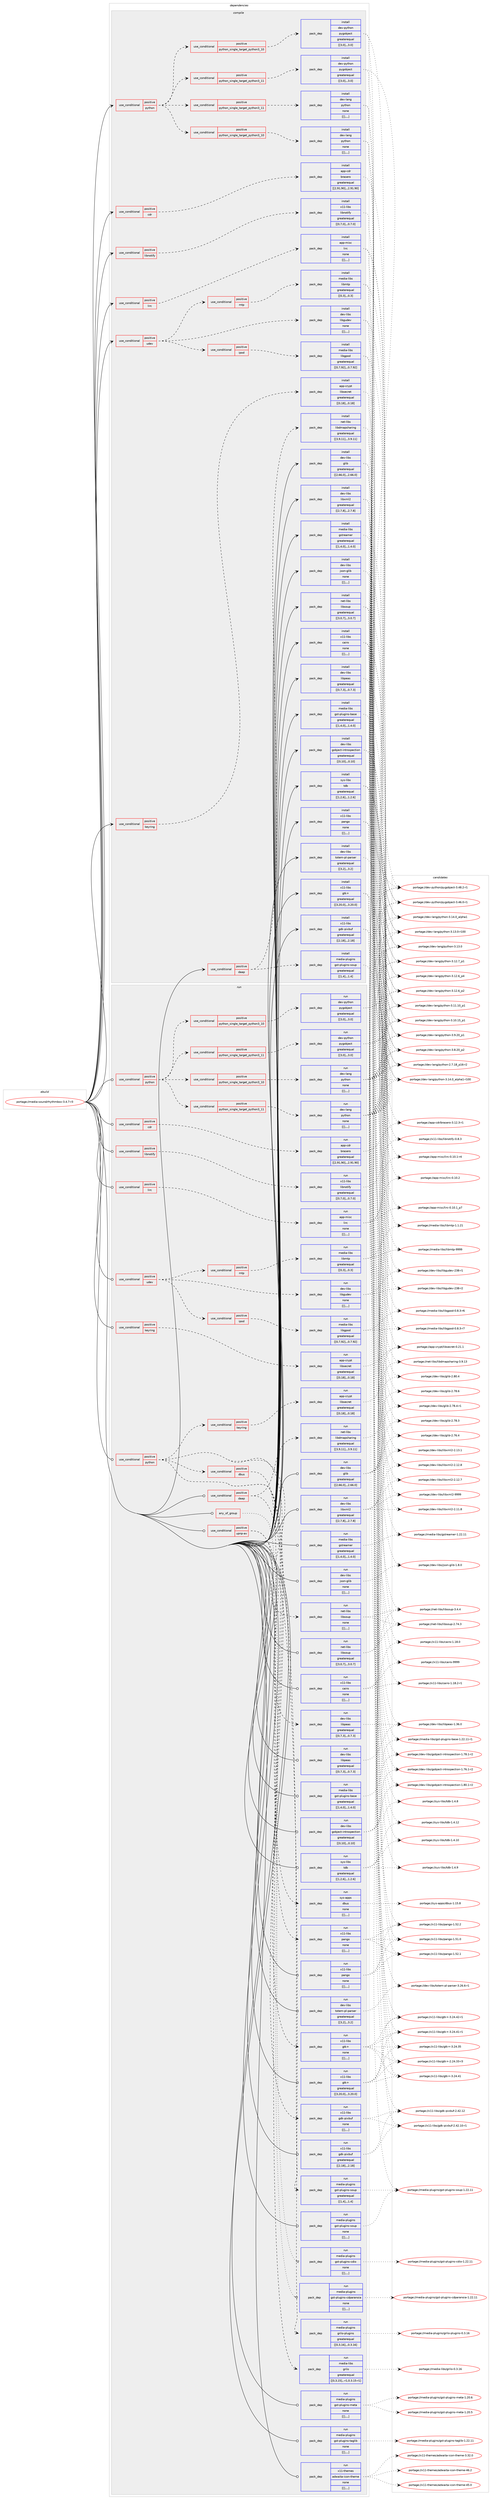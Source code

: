 digraph prolog {

# *************
# Graph options
# *************

newrank=true;
concentrate=true;
compound=true;
graph [rankdir=LR,fontname=Helvetica,fontsize=10,ranksep=1.5];#, ranksep=2.5, nodesep=0.2];
edge  [arrowhead=vee];
node  [fontname=Helvetica,fontsize=10];

# **********
# The ebuild
# **********

subgraph cluster_leftcol {
color=gray;
label=<<i>ebuild</i>>;
id [label="portage://media-sound/rhythmbox-3.4.7-r3", color=red, width=4, href="../media-sound/rhythmbox-3.4.7-r3.svg"];
}

# ****************
# The dependencies
# ****************

subgraph cluster_midcol {
color=gray;
label=<<i>dependencies</i>>;
subgraph cluster_compile {
fillcolor="#eeeeee";
style=filled;
label=<<i>compile</i>>;
subgraph cond87097 {
dependency342280 [label=<<TABLE BORDER="0" CELLBORDER="1" CELLSPACING="0" CELLPADDING="4"><TR><TD ROWSPAN="3" CELLPADDING="10">use_conditional</TD></TR><TR><TD>positive</TD></TR><TR><TD>cdr</TD></TR></TABLE>>, shape=none, color=red];
subgraph pack252420 {
dependency342284 [label=<<TABLE BORDER="0" CELLBORDER="1" CELLSPACING="0" CELLPADDING="4" WIDTH="220"><TR><TD ROWSPAN="6" CELLPADDING="30">pack_dep</TD></TR><TR><TD WIDTH="110">install</TD></TR><TR><TD>app-cdr</TD></TR><TR><TD>brasero</TD></TR><TR><TD>greaterequal</TD></TR><TR><TD>[[2,91,90],,,2.91.90]</TD></TR></TABLE>>, shape=none, color=blue];
}
dependency342280:e -> dependency342284:w [weight=20,style="dashed",arrowhead="vee"];
}
id:e -> dependency342280:w [weight=20,style="solid",arrowhead="vee"];
subgraph cond87105 {
dependency342307 [label=<<TABLE BORDER="0" CELLBORDER="1" CELLSPACING="0" CELLPADDING="4"><TR><TD ROWSPAN="3" CELLPADDING="10">use_conditional</TD></TR><TR><TD>positive</TD></TR><TR><TD>daap</TD></TR></TABLE>>, shape=none, color=red];
subgraph pack252470 {
dependency342411 [label=<<TABLE BORDER="0" CELLBORDER="1" CELLSPACING="0" CELLPADDING="4" WIDTH="220"><TR><TD ROWSPAN="6" CELLPADDING="30">pack_dep</TD></TR><TR><TD WIDTH="110">install</TD></TR><TR><TD>net-libs</TD></TR><TR><TD>libdmapsharing</TD></TR><TR><TD>greaterequal</TD></TR><TR><TD>[[3,9,11],,,3.9.11]</TD></TR></TABLE>>, shape=none, color=blue];
}
dependency342307:e -> dependency342411:w [weight=20,style="dashed",arrowhead="vee"];
subgraph pack252529 {
dependency342452 [label=<<TABLE BORDER="0" CELLBORDER="1" CELLSPACING="0" CELLPADDING="4" WIDTH="220"><TR><TD ROWSPAN="6" CELLPADDING="30">pack_dep</TD></TR><TR><TD WIDTH="110">install</TD></TR><TR><TD>media-plugins</TD></TR><TR><TD>gst-plugins-soup</TD></TR><TR><TD>greaterequal</TD></TR><TR><TD>[[1,4],,,1.4]</TD></TR></TABLE>>, shape=none, color=blue];
}
dependency342307:e -> dependency342452:w [weight=20,style="dashed",arrowhead="vee"];
}
id:e -> dependency342307:w [weight=20,style="solid",arrowhead="vee"];
subgraph cond87162 {
dependency342480 [label=<<TABLE BORDER="0" CELLBORDER="1" CELLSPACING="0" CELLPADDING="4"><TR><TD ROWSPAN="3" CELLPADDING="10">use_conditional</TD></TR><TR><TD>positive</TD></TR><TR><TD>keyring</TD></TR></TABLE>>, shape=none, color=red];
subgraph pack252562 {
dependency342507 [label=<<TABLE BORDER="0" CELLBORDER="1" CELLSPACING="0" CELLPADDING="4" WIDTH="220"><TR><TD ROWSPAN="6" CELLPADDING="30">pack_dep</TD></TR><TR><TD WIDTH="110">install</TD></TR><TR><TD>app-crypt</TD></TR><TR><TD>libsecret</TD></TR><TR><TD>greaterequal</TD></TR><TR><TD>[[0,18],,,0.18]</TD></TR></TABLE>>, shape=none, color=blue];
}
dependency342480:e -> dependency342507:w [weight=20,style="dashed",arrowhead="vee"];
}
id:e -> dependency342480:w [weight=20,style="solid",arrowhead="vee"];
subgraph cond87179 {
dependency342577 [label=<<TABLE BORDER="0" CELLBORDER="1" CELLSPACING="0" CELLPADDING="4"><TR><TD ROWSPAN="3" CELLPADDING="10">use_conditional</TD></TR><TR><TD>positive</TD></TR><TR><TD>libnotify</TD></TR></TABLE>>, shape=none, color=red];
subgraph pack252650 {
dependency342624 [label=<<TABLE BORDER="0" CELLBORDER="1" CELLSPACING="0" CELLPADDING="4" WIDTH="220"><TR><TD ROWSPAN="6" CELLPADDING="30">pack_dep</TD></TR><TR><TD WIDTH="110">install</TD></TR><TR><TD>x11-libs</TD></TR><TR><TD>libnotify</TD></TR><TR><TD>greaterequal</TD></TR><TR><TD>[[0,7,0],,,0.7.0]</TD></TR></TABLE>>, shape=none, color=blue];
}
dependency342577:e -> dependency342624:w [weight=20,style="dashed",arrowhead="vee"];
}
id:e -> dependency342577:w [weight=20,style="solid",arrowhead="vee"];
subgraph cond87204 {
dependency342651 [label=<<TABLE BORDER="0" CELLBORDER="1" CELLSPACING="0" CELLPADDING="4"><TR><TD ROWSPAN="3" CELLPADDING="10">use_conditional</TD></TR><TR><TD>positive</TD></TR><TR><TD>lirc</TD></TR></TABLE>>, shape=none, color=red];
subgraph pack252738 {
dependency342738 [label=<<TABLE BORDER="0" CELLBORDER="1" CELLSPACING="0" CELLPADDING="4" WIDTH="220"><TR><TD ROWSPAN="6" CELLPADDING="30">pack_dep</TD></TR><TR><TD WIDTH="110">install</TD></TR><TR><TD>app-misc</TD></TR><TR><TD>lirc</TD></TR><TR><TD>none</TD></TR><TR><TD>[[],,,,]</TD></TR></TABLE>>, shape=none, color=blue];
}
dependency342651:e -> dependency342738:w [weight=20,style="dashed",arrowhead="vee"];
}
id:e -> dependency342651:w [weight=20,style="solid",arrowhead="vee"];
subgraph cond87258 {
dependency342917 [label=<<TABLE BORDER="0" CELLBORDER="1" CELLSPACING="0" CELLPADDING="4"><TR><TD ROWSPAN="3" CELLPADDING="10">use_conditional</TD></TR><TR><TD>positive</TD></TR><TR><TD>python</TD></TR></TABLE>>, shape=none, color=red];
subgraph cond87284 {
dependency342921 [label=<<TABLE BORDER="0" CELLBORDER="1" CELLSPACING="0" CELLPADDING="4"><TR><TD ROWSPAN="3" CELLPADDING="10">use_conditional</TD></TR><TR><TD>positive</TD></TR><TR><TD>python_single_target_python3_10</TD></TR></TABLE>>, shape=none, color=red];
subgraph pack252884 {
dependency342943 [label=<<TABLE BORDER="0" CELLBORDER="1" CELLSPACING="0" CELLPADDING="4" WIDTH="220"><TR><TD ROWSPAN="6" CELLPADDING="30">pack_dep</TD></TR><TR><TD WIDTH="110">install</TD></TR><TR><TD>dev-lang</TD></TR><TR><TD>python</TD></TR><TR><TD>none</TD></TR><TR><TD>[[],,,,]</TD></TR></TABLE>>, shape=none, color=blue];
}
dependency342921:e -> dependency342943:w [weight=20,style="dashed",arrowhead="vee"];
}
dependency342917:e -> dependency342921:w [weight=20,style="dashed",arrowhead="vee"];
subgraph cond87298 {
dependency342953 [label=<<TABLE BORDER="0" CELLBORDER="1" CELLSPACING="0" CELLPADDING="4"><TR><TD ROWSPAN="3" CELLPADDING="10">use_conditional</TD></TR><TR><TD>positive</TD></TR><TR><TD>python_single_target_python3_11</TD></TR></TABLE>>, shape=none, color=red];
subgraph pack252891 {
dependency342972 [label=<<TABLE BORDER="0" CELLBORDER="1" CELLSPACING="0" CELLPADDING="4" WIDTH="220"><TR><TD ROWSPAN="6" CELLPADDING="30">pack_dep</TD></TR><TR><TD WIDTH="110">install</TD></TR><TR><TD>dev-lang</TD></TR><TR><TD>python</TD></TR><TR><TD>none</TD></TR><TR><TD>[[],,,,]</TD></TR></TABLE>>, shape=none, color=blue];
}
dependency342953:e -> dependency342972:w [weight=20,style="dashed",arrowhead="vee"];
}
dependency342917:e -> dependency342953:w [weight=20,style="dashed",arrowhead="vee"];
subgraph cond87308 {
dependency343048 [label=<<TABLE BORDER="0" CELLBORDER="1" CELLSPACING="0" CELLPADDING="4"><TR><TD ROWSPAN="3" CELLPADDING="10">use_conditional</TD></TR><TR><TD>positive</TD></TR><TR><TD>python_single_target_python3_10</TD></TR></TABLE>>, shape=none, color=red];
subgraph pack252967 {
dependency343051 [label=<<TABLE BORDER="0" CELLBORDER="1" CELLSPACING="0" CELLPADDING="4" WIDTH="220"><TR><TD ROWSPAN="6" CELLPADDING="30">pack_dep</TD></TR><TR><TD WIDTH="110">install</TD></TR><TR><TD>dev-python</TD></TR><TR><TD>pygobject</TD></TR><TR><TD>greaterequal</TD></TR><TR><TD>[[3,0],,,3.0]</TD></TR></TABLE>>, shape=none, color=blue];
}
dependency343048:e -> dependency343051:w [weight=20,style="dashed",arrowhead="vee"];
}
dependency342917:e -> dependency343048:w [weight=20,style="dashed",arrowhead="vee"];
subgraph cond87321 {
dependency343060 [label=<<TABLE BORDER="0" CELLBORDER="1" CELLSPACING="0" CELLPADDING="4"><TR><TD ROWSPAN="3" CELLPADDING="10">use_conditional</TD></TR><TR><TD>positive</TD></TR><TR><TD>python_single_target_python3_11</TD></TR></TABLE>>, shape=none, color=red];
subgraph pack252978 {
dependency343105 [label=<<TABLE BORDER="0" CELLBORDER="1" CELLSPACING="0" CELLPADDING="4" WIDTH="220"><TR><TD ROWSPAN="6" CELLPADDING="30">pack_dep</TD></TR><TR><TD WIDTH="110">install</TD></TR><TR><TD>dev-python</TD></TR><TR><TD>pygobject</TD></TR><TR><TD>greaterequal</TD></TR><TR><TD>[[3,0],,,3.0]</TD></TR></TABLE>>, shape=none, color=blue];
}
dependency343060:e -> dependency343105:w [weight=20,style="dashed",arrowhead="vee"];
}
dependency342917:e -> dependency343060:w [weight=20,style="dashed",arrowhead="vee"];
}
id:e -> dependency342917:w [weight=20,style="solid",arrowhead="vee"];
subgraph cond87341 {
dependency343130 [label=<<TABLE BORDER="0" CELLBORDER="1" CELLSPACING="0" CELLPADDING="4"><TR><TD ROWSPAN="3" CELLPADDING="10">use_conditional</TD></TR><TR><TD>positive</TD></TR><TR><TD>udev</TD></TR></TABLE>>, shape=none, color=red];
subgraph pack253025 {
dependency343224 [label=<<TABLE BORDER="0" CELLBORDER="1" CELLSPACING="0" CELLPADDING="4" WIDTH="220"><TR><TD ROWSPAN="6" CELLPADDING="30">pack_dep</TD></TR><TR><TD WIDTH="110">install</TD></TR><TR><TD>dev-libs</TD></TR><TR><TD>libgudev</TD></TR><TR><TD>none</TD></TR><TR><TD>[[],,,,]</TD></TR></TABLE>>, shape=none, color=blue];
}
dependency343130:e -> dependency343224:w [weight=20,style="dashed",arrowhead="vee"];
subgraph cond87377 {
dependency343281 [label=<<TABLE BORDER="0" CELLBORDER="1" CELLSPACING="0" CELLPADDING="4"><TR><TD ROWSPAN="3" CELLPADDING="10">use_conditional</TD></TR><TR><TD>positive</TD></TR><TR><TD>ipod</TD></TR></TABLE>>, shape=none, color=red];
subgraph pack253152 {
dependency343314 [label=<<TABLE BORDER="0" CELLBORDER="1" CELLSPACING="0" CELLPADDING="4" WIDTH="220"><TR><TD ROWSPAN="6" CELLPADDING="30">pack_dep</TD></TR><TR><TD WIDTH="110">install</TD></TR><TR><TD>media-libs</TD></TR><TR><TD>libgpod</TD></TR><TR><TD>greaterequal</TD></TR><TR><TD>[[0,7,92],,,0.7.92]</TD></TR></TABLE>>, shape=none, color=blue];
}
dependency343281:e -> dependency343314:w [weight=20,style="dashed",arrowhead="vee"];
}
dependency343130:e -> dependency343281:w [weight=20,style="dashed",arrowhead="vee"];
subgraph cond87392 {
dependency343319 [label=<<TABLE BORDER="0" CELLBORDER="1" CELLSPACING="0" CELLPADDING="4"><TR><TD ROWSPAN="3" CELLPADDING="10">use_conditional</TD></TR><TR><TD>positive</TD></TR><TR><TD>mtp</TD></TR></TABLE>>, shape=none, color=red];
subgraph pack253187 {
dependency343371 [label=<<TABLE BORDER="0" CELLBORDER="1" CELLSPACING="0" CELLPADDING="4" WIDTH="220"><TR><TD ROWSPAN="6" CELLPADDING="30">pack_dep</TD></TR><TR><TD WIDTH="110">install</TD></TR><TR><TD>media-libs</TD></TR><TR><TD>libmtp</TD></TR><TR><TD>greaterequal</TD></TR><TR><TD>[[0,3],,,0.3]</TD></TR></TABLE>>, shape=none, color=blue];
}
dependency343319:e -> dependency343371:w [weight=20,style="dashed",arrowhead="vee"];
}
dependency343130:e -> dependency343319:w [weight=20,style="dashed",arrowhead="vee"];
}
id:e -> dependency343130:w [weight=20,style="solid",arrowhead="vee"];
subgraph pack253203 {
dependency343376 [label=<<TABLE BORDER="0" CELLBORDER="1" CELLSPACING="0" CELLPADDING="4" WIDTH="220"><TR><TD ROWSPAN="6" CELLPADDING="30">pack_dep</TD></TR><TR><TD WIDTH="110">install</TD></TR><TR><TD>dev-libs</TD></TR><TR><TD>glib</TD></TR><TR><TD>greaterequal</TD></TR><TR><TD>[[2,66,0],,,2.66.0]</TD></TR></TABLE>>, shape=none, color=blue];
}
id:e -> dependency343376:w [weight=20,style="solid",arrowhead="vee"];
subgraph pack253230 {
dependency343417 [label=<<TABLE BORDER="0" CELLBORDER="1" CELLSPACING="0" CELLPADDING="4" WIDTH="220"><TR><TD ROWSPAN="6" CELLPADDING="30">pack_dep</TD></TR><TR><TD WIDTH="110">install</TD></TR><TR><TD>dev-libs</TD></TR><TR><TD>gobject-introspection</TD></TR><TR><TD>greaterequal</TD></TR><TR><TD>[[0,10],,,0.10]</TD></TR></TABLE>>, shape=none, color=blue];
}
id:e -> dependency343417:w [weight=20,style="solid",arrowhead="vee"];
subgraph pack253235 {
dependency343422 [label=<<TABLE BORDER="0" CELLBORDER="1" CELLSPACING="0" CELLPADDING="4" WIDTH="220"><TR><TD ROWSPAN="6" CELLPADDING="30">pack_dep</TD></TR><TR><TD WIDTH="110">install</TD></TR><TR><TD>dev-libs</TD></TR><TR><TD>json-glib</TD></TR><TR><TD>none</TD></TR><TR><TD>[[],,,,]</TD></TR></TABLE>>, shape=none, color=blue];
}
id:e -> dependency343422:w [weight=20,style="solid",arrowhead="vee"];
subgraph pack253240 {
dependency343501 [label=<<TABLE BORDER="0" CELLBORDER="1" CELLSPACING="0" CELLPADDING="4" WIDTH="220"><TR><TD ROWSPAN="6" CELLPADDING="30">pack_dep</TD></TR><TR><TD WIDTH="110">install</TD></TR><TR><TD>dev-libs</TD></TR><TR><TD>libpeas</TD></TR><TR><TD>greaterequal</TD></TR><TR><TD>[[0,7,3],,,0.7.3]</TD></TR></TABLE>>, shape=none, color=blue];
}
id:e -> dependency343501:w [weight=20,style="solid",arrowhead="vee"];
subgraph pack253282 {
dependency343505 [label=<<TABLE BORDER="0" CELLBORDER="1" CELLSPACING="0" CELLPADDING="4" WIDTH="220"><TR><TD ROWSPAN="6" CELLPADDING="30">pack_dep</TD></TR><TR><TD WIDTH="110">install</TD></TR><TR><TD>dev-libs</TD></TR><TR><TD>libxml2</TD></TR><TR><TD>greaterequal</TD></TR><TR><TD>[[2,7,8],,,2.7.8]</TD></TR></TABLE>>, shape=none, color=blue];
}
id:e -> dependency343505:w [weight=20,style="solid",arrowhead="vee"];
subgraph pack253317 {
dependency343547 [label=<<TABLE BORDER="0" CELLBORDER="1" CELLSPACING="0" CELLPADDING="4" WIDTH="220"><TR><TD ROWSPAN="6" CELLPADDING="30">pack_dep</TD></TR><TR><TD WIDTH="110">install</TD></TR><TR><TD>dev-libs</TD></TR><TR><TD>totem-pl-parser</TD></TR><TR><TD>greaterequal</TD></TR><TR><TD>[[3,2],,,3.2]</TD></TR></TABLE>>, shape=none, color=blue];
}
id:e -> dependency343547:w [weight=20,style="solid",arrowhead="vee"];
subgraph pack253320 {
dependency343553 [label=<<TABLE BORDER="0" CELLBORDER="1" CELLSPACING="0" CELLPADDING="4" WIDTH="220"><TR><TD ROWSPAN="6" CELLPADDING="30">pack_dep</TD></TR><TR><TD WIDTH="110">install</TD></TR><TR><TD>media-libs</TD></TR><TR><TD>gst-plugins-base</TD></TR><TR><TD>greaterequal</TD></TR><TR><TD>[[1,4,0],,,1.4.0]</TD></TR></TABLE>>, shape=none, color=blue];
}
id:e -> dependency343553:w [weight=20,style="solid",arrowhead="vee"];
subgraph pack253338 {
dependency343576 [label=<<TABLE BORDER="0" CELLBORDER="1" CELLSPACING="0" CELLPADDING="4" WIDTH="220"><TR><TD ROWSPAN="6" CELLPADDING="30">pack_dep</TD></TR><TR><TD WIDTH="110">install</TD></TR><TR><TD>media-libs</TD></TR><TR><TD>gstreamer</TD></TR><TR><TD>greaterequal</TD></TR><TR><TD>[[1,4,0],,,1.4.0]</TD></TR></TABLE>>, shape=none, color=blue];
}
id:e -> dependency343576:w [weight=20,style="solid",arrowhead="vee"];
subgraph pack253375 {
dependency343640 [label=<<TABLE BORDER="0" CELLBORDER="1" CELLSPACING="0" CELLPADDING="4" WIDTH="220"><TR><TD ROWSPAN="6" CELLPADDING="30">pack_dep</TD></TR><TR><TD WIDTH="110">install</TD></TR><TR><TD>net-libs</TD></TR><TR><TD>libsoup</TD></TR><TR><TD>greaterequal</TD></TR><TR><TD>[[3,0,7],,,3.0.7]</TD></TR></TABLE>>, shape=none, color=blue];
}
id:e -> dependency343640:w [weight=20,style="solid",arrowhead="vee"];
subgraph pack253410 {
dependency343682 [label=<<TABLE BORDER="0" CELLBORDER="1" CELLSPACING="0" CELLPADDING="4" WIDTH="220"><TR><TD ROWSPAN="6" CELLPADDING="30">pack_dep</TD></TR><TR><TD WIDTH="110">install</TD></TR><TR><TD>sys-libs</TD></TR><TR><TD>tdb</TD></TR><TR><TD>greaterequal</TD></TR><TR><TD>[[1,2,6],,,1.2.6]</TD></TR></TABLE>>, shape=none, color=blue];
}
id:e -> dependency343682:w [weight=20,style="solid",arrowhead="vee"];
subgraph pack253424 {
dependency343688 [label=<<TABLE BORDER="0" CELLBORDER="1" CELLSPACING="0" CELLPADDING="4" WIDTH="220"><TR><TD ROWSPAN="6" CELLPADDING="30">pack_dep</TD></TR><TR><TD WIDTH="110">install</TD></TR><TR><TD>x11-libs</TD></TR><TR><TD>cairo</TD></TR><TR><TD>none</TD></TR><TR><TD>[[],,,,]</TD></TR></TABLE>>, shape=none, color=blue];
}
id:e -> dependency343688:w [weight=20,style="solid",arrowhead="vee"];
subgraph pack253427 {
dependency343710 [label=<<TABLE BORDER="0" CELLBORDER="1" CELLSPACING="0" CELLPADDING="4" WIDTH="220"><TR><TD ROWSPAN="6" CELLPADDING="30">pack_dep</TD></TR><TR><TD WIDTH="110">install</TD></TR><TR><TD>x11-libs</TD></TR><TR><TD>gdk-pixbuf</TD></TR><TR><TD>greaterequal</TD></TR><TR><TD>[[2,18],,,2.18]</TD></TR></TABLE>>, shape=none, color=blue];
}
id:e -> dependency343710:w [weight=20,style="solid",arrowhead="vee"];
subgraph pack253444 {
dependency343776 [label=<<TABLE BORDER="0" CELLBORDER="1" CELLSPACING="0" CELLPADDING="4" WIDTH="220"><TR><TD ROWSPAN="6" CELLPADDING="30">pack_dep</TD></TR><TR><TD WIDTH="110">install</TD></TR><TR><TD>x11-libs</TD></TR><TR><TD>gtk+</TD></TR><TR><TD>greaterequal</TD></TR><TR><TD>[[3,20,0],,,3.20.0]</TD></TR></TABLE>>, shape=none, color=blue];
}
id:e -> dependency343776:w [weight=20,style="solid",arrowhead="vee"];
subgraph pack253491 {
dependency343780 [label=<<TABLE BORDER="0" CELLBORDER="1" CELLSPACING="0" CELLPADDING="4" WIDTH="220"><TR><TD ROWSPAN="6" CELLPADDING="30">pack_dep</TD></TR><TR><TD WIDTH="110">install</TD></TR><TR><TD>x11-libs</TD></TR><TR><TD>pango</TD></TR><TR><TD>none</TD></TR><TR><TD>[[],,,,]</TD></TR></TABLE>>, shape=none, color=blue];
}
id:e -> dependency343780:w [weight=20,style="solid",arrowhead="vee"];
}
subgraph cluster_compileandrun {
fillcolor="#eeeeee";
style=filled;
label=<<i>compile and run</i>>;
}
subgraph cluster_run {
fillcolor="#eeeeee";
style=filled;
label=<<i>run</i>>;
subgraph any2604 {
dependency343805 [label=<<TABLE BORDER="0" CELLBORDER="1" CELLSPACING="0" CELLPADDING="4"><TR><TD CELLPADDING="10">any_of_group</TD></TR></TABLE>>, shape=none, color=red];subgraph pack253513 {
dependency343838 [label=<<TABLE BORDER="0" CELLBORDER="1" CELLSPACING="0" CELLPADDING="4" WIDTH="220"><TR><TD ROWSPAN="6" CELLPADDING="30">pack_dep</TD></TR><TR><TD WIDTH="110">run</TD></TR><TR><TD>media-plugins</TD></TR><TR><TD>gst-plugins-cdparanoia</TD></TR><TR><TD>none</TD></TR><TR><TD>[[],,,,]</TD></TR></TABLE>>, shape=none, color=blue];
}
dependency343805:e -> dependency343838:w [weight=20,style="dotted",arrowhead="oinv"];
subgraph pack253562 {
dependency343902 [label=<<TABLE BORDER="0" CELLBORDER="1" CELLSPACING="0" CELLPADDING="4" WIDTH="220"><TR><TD ROWSPAN="6" CELLPADDING="30">pack_dep</TD></TR><TR><TD WIDTH="110">run</TD></TR><TR><TD>media-plugins</TD></TR><TR><TD>gst-plugins-cdio</TD></TR><TR><TD>none</TD></TR><TR><TD>[[],,,,]</TD></TR></TABLE>>, shape=none, color=blue];
}
dependency343805:e -> dependency343902:w [weight=20,style="dotted",arrowhead="oinv"];
}
id:e -> dependency343805:w [weight=20,style="solid",arrowhead="odot"];
subgraph cond87563 {
dependency343953 [label=<<TABLE BORDER="0" CELLBORDER="1" CELLSPACING="0" CELLPADDING="4"><TR><TD ROWSPAN="3" CELLPADDING="10">use_conditional</TD></TR><TR><TD>positive</TD></TR><TR><TD>cdr</TD></TR></TABLE>>, shape=none, color=red];
subgraph pack253613 {
dependency343973 [label=<<TABLE BORDER="0" CELLBORDER="1" CELLSPACING="0" CELLPADDING="4" WIDTH="220"><TR><TD ROWSPAN="6" CELLPADDING="30">pack_dep</TD></TR><TR><TD WIDTH="110">run</TD></TR><TR><TD>app-cdr</TD></TR><TR><TD>brasero</TD></TR><TR><TD>greaterequal</TD></TR><TR><TD>[[2,91,90],,,2.91.90]</TD></TR></TABLE>>, shape=none, color=blue];
}
dependency343953:e -> dependency343973:w [weight=20,style="dashed",arrowhead="vee"];
}
id:e -> dependency343953:w [weight=20,style="solid",arrowhead="odot"];
subgraph cond87604 {
dependency344130 [label=<<TABLE BORDER="0" CELLBORDER="1" CELLSPACING="0" CELLPADDING="4"><TR><TD ROWSPAN="3" CELLPADDING="10">use_conditional</TD></TR><TR><TD>positive</TD></TR><TR><TD>daap</TD></TR></TABLE>>, shape=none, color=red];
subgraph pack253773 {
dependency344223 [label=<<TABLE BORDER="0" CELLBORDER="1" CELLSPACING="0" CELLPADDING="4" WIDTH="220"><TR><TD ROWSPAN="6" CELLPADDING="30">pack_dep</TD></TR><TR><TD WIDTH="110">run</TD></TR><TR><TD>net-libs</TD></TR><TR><TD>libdmapsharing</TD></TR><TR><TD>greaterequal</TD></TR><TR><TD>[[3,9,11],,,3.9.11]</TD></TR></TABLE>>, shape=none, color=blue];
}
dependency344130:e -> dependency344223:w [weight=20,style="dashed",arrowhead="vee"];
subgraph pack253810 {
dependency344239 [label=<<TABLE BORDER="0" CELLBORDER="1" CELLSPACING="0" CELLPADDING="4" WIDTH="220"><TR><TD ROWSPAN="6" CELLPADDING="30">pack_dep</TD></TR><TR><TD WIDTH="110">run</TD></TR><TR><TD>media-plugins</TD></TR><TR><TD>gst-plugins-soup</TD></TR><TR><TD>greaterequal</TD></TR><TR><TD>[[1,4],,,1.4]</TD></TR></TABLE>>, shape=none, color=blue];
}
dependency344130:e -> dependency344239:w [weight=20,style="dashed",arrowhead="vee"];
}
id:e -> dependency344130:w [weight=20,style="solid",arrowhead="odot"];
subgraph cond87660 {
dependency344284 [label=<<TABLE BORDER="0" CELLBORDER="1" CELLSPACING="0" CELLPADDING="4"><TR><TD ROWSPAN="3" CELLPADDING="10">use_conditional</TD></TR><TR><TD>positive</TD></TR><TR><TD>keyring</TD></TR></TABLE>>, shape=none, color=red];
subgraph pack253870 {
dependency344344 [label=<<TABLE BORDER="0" CELLBORDER="1" CELLSPACING="0" CELLPADDING="4" WIDTH="220"><TR><TD ROWSPAN="6" CELLPADDING="30">pack_dep</TD></TR><TR><TD WIDTH="110">run</TD></TR><TR><TD>app-crypt</TD></TR><TR><TD>libsecret</TD></TR><TR><TD>greaterequal</TD></TR><TR><TD>[[0,18],,,0.18]</TD></TR></TABLE>>, shape=none, color=blue];
}
dependency344284:e -> dependency344344:w [weight=20,style="dashed",arrowhead="vee"];
}
id:e -> dependency344284:w [weight=20,style="solid",arrowhead="odot"];
subgraph cond87684 {
dependency344438 [label=<<TABLE BORDER="0" CELLBORDER="1" CELLSPACING="0" CELLPADDING="4"><TR><TD ROWSPAN="3" CELLPADDING="10">use_conditional</TD></TR><TR><TD>positive</TD></TR><TR><TD>libnotify</TD></TR></TABLE>>, shape=none, color=red];
subgraph pack254009 {
dependency344516 [label=<<TABLE BORDER="0" CELLBORDER="1" CELLSPACING="0" CELLPADDING="4" WIDTH="220"><TR><TD ROWSPAN="6" CELLPADDING="30">pack_dep</TD></TR><TR><TD WIDTH="110">run</TD></TR><TR><TD>x11-libs</TD></TR><TR><TD>libnotify</TD></TR><TR><TD>greaterequal</TD></TR><TR><TD>[[0,7,0],,,0.7.0]</TD></TR></TABLE>>, shape=none, color=blue];
}
dependency344438:e -> dependency344516:w [weight=20,style="dashed",arrowhead="vee"];
}
id:e -> dependency344438:w [weight=20,style="solid",arrowhead="odot"];
subgraph cond87724 {
dependency344549 [label=<<TABLE BORDER="0" CELLBORDER="1" CELLSPACING="0" CELLPADDING="4"><TR><TD ROWSPAN="3" CELLPADDING="10">use_conditional</TD></TR><TR><TD>positive</TD></TR><TR><TD>lirc</TD></TR></TABLE>>, shape=none, color=red];
subgraph pack254053 {
dependency344570 [label=<<TABLE BORDER="0" CELLBORDER="1" CELLSPACING="0" CELLPADDING="4" WIDTH="220"><TR><TD ROWSPAN="6" CELLPADDING="30">pack_dep</TD></TR><TR><TD WIDTH="110">run</TD></TR><TR><TD>app-misc</TD></TR><TR><TD>lirc</TD></TR><TR><TD>none</TD></TR><TR><TD>[[],,,,]</TD></TR></TABLE>>, shape=none, color=blue];
}
dependency344549:e -> dependency344570:w [weight=20,style="dashed",arrowhead="vee"];
}
id:e -> dependency344549:w [weight=20,style="solid",arrowhead="odot"];
subgraph cond87730 {
dependency344594 [label=<<TABLE BORDER="0" CELLBORDER="1" CELLSPACING="0" CELLPADDING="4"><TR><TD ROWSPAN="3" CELLPADDING="10">use_conditional</TD></TR><TR><TD>positive</TD></TR><TR><TD>python</TD></TR></TABLE>>, shape=none, color=red];
subgraph cond87732 {
dependency344631 [label=<<TABLE BORDER="0" CELLBORDER="1" CELLSPACING="0" CELLPADDING="4"><TR><TD ROWSPAN="3" CELLPADDING="10">use_conditional</TD></TR><TR><TD>positive</TD></TR><TR><TD>python_single_target_python3_10</TD></TR></TABLE>>, shape=none, color=red];
subgraph pack254128 {
dependency344679 [label=<<TABLE BORDER="0" CELLBORDER="1" CELLSPACING="0" CELLPADDING="4" WIDTH="220"><TR><TD ROWSPAN="6" CELLPADDING="30">pack_dep</TD></TR><TR><TD WIDTH="110">run</TD></TR><TR><TD>dev-lang</TD></TR><TR><TD>python</TD></TR><TR><TD>none</TD></TR><TR><TD>[[],,,,]</TD></TR></TABLE>>, shape=none, color=blue];
}
dependency344631:e -> dependency344679:w [weight=20,style="dashed",arrowhead="vee"];
}
dependency344594:e -> dependency344631:w [weight=20,style="dashed",arrowhead="vee"];
subgraph cond87757 {
dependency344806 [label=<<TABLE BORDER="0" CELLBORDER="1" CELLSPACING="0" CELLPADDING="4"><TR><TD ROWSPAN="3" CELLPADDING="10">use_conditional</TD></TR><TR><TD>positive</TD></TR><TR><TD>python_single_target_python3_11</TD></TR></TABLE>>, shape=none, color=red];
subgraph pack254272 {
dependency344857 [label=<<TABLE BORDER="0" CELLBORDER="1" CELLSPACING="0" CELLPADDING="4" WIDTH="220"><TR><TD ROWSPAN="6" CELLPADDING="30">pack_dep</TD></TR><TR><TD WIDTH="110">run</TD></TR><TR><TD>dev-lang</TD></TR><TR><TD>python</TD></TR><TR><TD>none</TD></TR><TR><TD>[[],,,,]</TD></TR></TABLE>>, shape=none, color=blue];
}
dependency344806:e -> dependency344857:w [weight=20,style="dashed",arrowhead="vee"];
}
dependency344594:e -> dependency344806:w [weight=20,style="dashed",arrowhead="vee"];
subgraph cond87813 {
dependency344864 [label=<<TABLE BORDER="0" CELLBORDER="1" CELLSPACING="0" CELLPADDING="4"><TR><TD ROWSPAN="3" CELLPADDING="10">use_conditional</TD></TR><TR><TD>positive</TD></TR><TR><TD>python_single_target_python3_10</TD></TR></TABLE>>, shape=none, color=red];
subgraph pack254288 {
dependency344919 [label=<<TABLE BORDER="0" CELLBORDER="1" CELLSPACING="0" CELLPADDING="4" WIDTH="220"><TR><TD ROWSPAN="6" CELLPADDING="30">pack_dep</TD></TR><TR><TD WIDTH="110">run</TD></TR><TR><TD>dev-python</TD></TR><TR><TD>pygobject</TD></TR><TR><TD>greaterequal</TD></TR><TR><TD>[[3,0],,,3.0]</TD></TR></TABLE>>, shape=none, color=blue];
}
dependency344864:e -> dependency344919:w [weight=20,style="dashed",arrowhead="vee"];
}
dependency344594:e -> dependency344864:w [weight=20,style="dashed",arrowhead="vee"];
subgraph cond87837 {
dependency344943 [label=<<TABLE BORDER="0" CELLBORDER="1" CELLSPACING="0" CELLPADDING="4"><TR><TD ROWSPAN="3" CELLPADDING="10">use_conditional</TD></TR><TR><TD>positive</TD></TR><TR><TD>python_single_target_python3_11</TD></TR></TABLE>>, shape=none, color=red];
subgraph pack254360 {
dependency345015 [label=<<TABLE BORDER="0" CELLBORDER="1" CELLSPACING="0" CELLPADDING="4" WIDTH="220"><TR><TD ROWSPAN="6" CELLPADDING="30">pack_dep</TD></TR><TR><TD WIDTH="110">run</TD></TR><TR><TD>dev-python</TD></TR><TR><TD>pygobject</TD></TR><TR><TD>greaterequal</TD></TR><TR><TD>[[3,0],,,3.0]</TD></TR></TABLE>>, shape=none, color=blue];
}
dependency344943:e -> dependency345015:w [weight=20,style="dashed",arrowhead="vee"];
}
dependency344594:e -> dependency344943:w [weight=20,style="dashed",arrowhead="vee"];
}
id:e -> dependency344594:w [weight=20,style="solid",arrowhead="odot"];
subgraph cond87860 {
dependency345020 [label=<<TABLE BORDER="0" CELLBORDER="1" CELLSPACING="0" CELLPADDING="4"><TR><TD ROWSPAN="3" CELLPADDING="10">use_conditional</TD></TR><TR><TD>positive</TD></TR><TR><TD>python</TD></TR></TABLE>>, shape=none, color=red];
subgraph pack254404 {
dependency345042 [label=<<TABLE BORDER="0" CELLBORDER="1" CELLSPACING="0" CELLPADDING="4" WIDTH="220"><TR><TD ROWSPAN="6" CELLPADDING="30">pack_dep</TD></TR><TR><TD WIDTH="110">run</TD></TR><TR><TD>dev-libs</TD></TR><TR><TD>libpeas</TD></TR><TR><TD>greaterequal</TD></TR><TR><TD>[[0,7,3],,,0.7.3]</TD></TR></TABLE>>, shape=none, color=blue];
}
dependency345020:e -> dependency345042:w [weight=20,style="dashed",arrowhead="vee"];
subgraph pack254415 {
dependency345066 [label=<<TABLE BORDER="0" CELLBORDER="1" CELLSPACING="0" CELLPADDING="4" WIDTH="220"><TR><TD ROWSPAN="6" CELLPADDING="30">pack_dep</TD></TR><TR><TD WIDTH="110">run</TD></TR><TR><TD>net-libs</TD></TR><TR><TD>libsoup</TD></TR><TR><TD>none</TD></TR><TR><TD>[[],,,,]</TD></TR></TABLE>>, shape=none, color=blue];
}
dependency345020:e -> dependency345066:w [weight=20,style="dashed",arrowhead="vee"];
subgraph pack254432 {
dependency345084 [label=<<TABLE BORDER="0" CELLBORDER="1" CELLSPACING="0" CELLPADDING="4" WIDTH="220"><TR><TD ROWSPAN="6" CELLPADDING="30">pack_dep</TD></TR><TR><TD WIDTH="110">run</TD></TR><TR><TD>x11-libs</TD></TR><TR><TD>gdk-pixbuf</TD></TR><TR><TD>none</TD></TR><TR><TD>[[],,,,]</TD></TR></TABLE>>, shape=none, color=blue];
}
dependency345020:e -> dependency345084:w [weight=20,style="dashed",arrowhead="vee"];
subgraph pack254442 {
dependency345122 [label=<<TABLE BORDER="0" CELLBORDER="1" CELLSPACING="0" CELLPADDING="4" WIDTH="220"><TR><TD ROWSPAN="6" CELLPADDING="30">pack_dep</TD></TR><TR><TD WIDTH="110">run</TD></TR><TR><TD>x11-libs</TD></TR><TR><TD>gtk+</TD></TR><TR><TD>none</TD></TR><TR><TD>[[],,,,]</TD></TR></TABLE>>, shape=none, color=blue];
}
dependency345020:e -> dependency345122:w [weight=20,style="dashed",arrowhead="vee"];
subgraph pack254459 {
dependency345128 [label=<<TABLE BORDER="0" CELLBORDER="1" CELLSPACING="0" CELLPADDING="4" WIDTH="220"><TR><TD ROWSPAN="6" CELLPADDING="30">pack_dep</TD></TR><TR><TD WIDTH="110">run</TD></TR><TR><TD>x11-libs</TD></TR><TR><TD>pango</TD></TR><TR><TD>none</TD></TR><TR><TD>[[],,,,]</TD></TR></TABLE>>, shape=none, color=blue];
}
dependency345020:e -> dependency345128:w [weight=20,style="dashed",arrowhead="vee"];
subgraph cond87894 {
dependency345134 [label=<<TABLE BORDER="0" CELLBORDER="1" CELLSPACING="0" CELLPADDING="4"><TR><TD ROWSPAN="3" CELLPADDING="10">use_conditional</TD></TR><TR><TD>positive</TD></TR><TR><TD>dbus</TD></TR></TABLE>>, shape=none, color=red];
subgraph pack254482 {
dependency345171 [label=<<TABLE BORDER="0" CELLBORDER="1" CELLSPACING="0" CELLPADDING="4" WIDTH="220"><TR><TD ROWSPAN="6" CELLPADDING="30">pack_dep</TD></TR><TR><TD WIDTH="110">run</TD></TR><TR><TD>sys-apps</TD></TR><TR><TD>dbus</TD></TR><TR><TD>none</TD></TR><TR><TD>[[],,,,]</TD></TR></TABLE>>, shape=none, color=blue];
}
dependency345134:e -> dependency345171:w [weight=20,style="dashed",arrowhead="vee"];
}
dependency345020:e -> dependency345134:w [weight=20,style="dashed",arrowhead="vee"];
subgraph cond87902 {
dependency345194 [label=<<TABLE BORDER="0" CELLBORDER="1" CELLSPACING="0" CELLPADDING="4"><TR><TD ROWSPAN="3" CELLPADDING="10">use_conditional</TD></TR><TR><TD>positive</TD></TR><TR><TD>keyring</TD></TR></TABLE>>, shape=none, color=red];
subgraph pack254530 {
dependency345235 [label=<<TABLE BORDER="0" CELLBORDER="1" CELLSPACING="0" CELLPADDING="4" WIDTH="220"><TR><TD ROWSPAN="6" CELLPADDING="30">pack_dep</TD></TR><TR><TD WIDTH="110">run</TD></TR><TR><TD>app-crypt</TD></TR><TR><TD>libsecret</TD></TR><TR><TD>greaterequal</TD></TR><TR><TD>[[0,18],,,0.18]</TD></TR></TABLE>>, shape=none, color=blue];
}
dependency345194:e -> dependency345235:w [weight=20,style="dashed",arrowhead="vee"];
}
dependency345020:e -> dependency345194:w [weight=20,style="dashed",arrowhead="vee"];
}
id:e -> dependency345020:w [weight=20,style="solid",arrowhead="odot"];
subgraph cond87927 {
dependency345300 [label=<<TABLE BORDER="0" CELLBORDER="1" CELLSPACING="0" CELLPADDING="4"><TR><TD ROWSPAN="3" CELLPADDING="10">use_conditional</TD></TR><TR><TD>positive</TD></TR><TR><TD>udev</TD></TR></TABLE>>, shape=none, color=red];
subgraph pack254594 {
dependency345372 [label=<<TABLE BORDER="0" CELLBORDER="1" CELLSPACING="0" CELLPADDING="4" WIDTH="220"><TR><TD ROWSPAN="6" CELLPADDING="30">pack_dep</TD></TR><TR><TD WIDTH="110">run</TD></TR><TR><TD>dev-libs</TD></TR><TR><TD>libgudev</TD></TR><TR><TD>none</TD></TR><TR><TD>[[],,,,]</TD></TR></TABLE>>, shape=none, color=blue];
}
dependency345300:e -> dependency345372:w [weight=20,style="dashed",arrowhead="vee"];
subgraph cond87973 {
dependency345417 [label=<<TABLE BORDER="0" CELLBORDER="1" CELLSPACING="0" CELLPADDING="4"><TR><TD ROWSPAN="3" CELLPADDING="10">use_conditional</TD></TR><TR><TD>positive</TD></TR><TR><TD>ipod</TD></TR></TABLE>>, shape=none, color=red];
subgraph pack254676 {
dependency345442 [label=<<TABLE BORDER="0" CELLBORDER="1" CELLSPACING="0" CELLPADDING="4" WIDTH="220"><TR><TD ROWSPAN="6" CELLPADDING="30">pack_dep</TD></TR><TR><TD WIDTH="110">run</TD></TR><TR><TD>media-libs</TD></TR><TR><TD>libgpod</TD></TR><TR><TD>greaterequal</TD></TR><TR><TD>[[0,7,92],,,0.7.92]</TD></TR></TABLE>>, shape=none, color=blue];
}
dependency345417:e -> dependency345442:w [weight=20,style="dashed",arrowhead="vee"];
}
dependency345300:e -> dependency345417:w [weight=20,style="dashed",arrowhead="vee"];
subgraph cond87994 {
dependency345484 [label=<<TABLE BORDER="0" CELLBORDER="1" CELLSPACING="0" CELLPADDING="4"><TR><TD ROWSPAN="3" CELLPADDING="10">use_conditional</TD></TR><TR><TD>positive</TD></TR><TR><TD>mtp</TD></TR></TABLE>>, shape=none, color=red];
subgraph pack254721 {
dependency345504 [label=<<TABLE BORDER="0" CELLBORDER="1" CELLSPACING="0" CELLPADDING="4" WIDTH="220"><TR><TD ROWSPAN="6" CELLPADDING="30">pack_dep</TD></TR><TR><TD WIDTH="110">run</TD></TR><TR><TD>media-libs</TD></TR><TR><TD>libmtp</TD></TR><TR><TD>greaterequal</TD></TR><TR><TD>[[0,3],,,0.3]</TD></TR></TABLE>>, shape=none, color=blue];
}
dependency345484:e -> dependency345504:w [weight=20,style="dashed",arrowhead="vee"];
}
dependency345300:e -> dependency345484:w [weight=20,style="dashed",arrowhead="vee"];
}
id:e -> dependency345300:w [weight=20,style="solid",arrowhead="odot"];
subgraph cond88018 {
dependency345604 [label=<<TABLE BORDER="0" CELLBORDER="1" CELLSPACING="0" CELLPADDING="4"><TR><TD ROWSPAN="3" CELLPADDING="10">use_conditional</TD></TR><TR><TD>positive</TD></TR><TR><TD>upnp-av</TD></TR></TABLE>>, shape=none, color=red];
subgraph pack254812 {
dependency345607 [label=<<TABLE BORDER="0" CELLBORDER="1" CELLSPACING="0" CELLPADDING="4" WIDTH="220"><TR><TD ROWSPAN="6" CELLPADDING="30">pack_dep</TD></TR><TR><TD WIDTH="110">run</TD></TR><TR><TD>media-libs</TD></TR><TR><TD>grilo</TD></TR><TR><TD>greaterequal</TD></TR><TR><TD>[[0,3,15],,-r1,0.3.15-r1]</TD></TR></TABLE>>, shape=none, color=blue];
}
dependency345604:e -> dependency345607:w [weight=20,style="dashed",arrowhead="vee"];
subgraph pack254815 {
dependency345611 [label=<<TABLE BORDER="0" CELLBORDER="1" CELLSPACING="0" CELLPADDING="4" WIDTH="220"><TR><TD ROWSPAN="6" CELLPADDING="30">pack_dep</TD></TR><TR><TD WIDTH="110">run</TD></TR><TR><TD>media-plugins</TD></TR><TR><TD>grilo-plugins</TD></TR><TR><TD>greaterequal</TD></TR><TR><TD>[[0,3,16],,,0.3.16]</TD></TR></TABLE>>, shape=none, color=blue];
}
dependency345604:e -> dependency345611:w [weight=20,style="dashed",arrowhead="vee"];
}
id:e -> dependency345604:w [weight=20,style="solid",arrowhead="odot"];
subgraph pack254870 {
dependency345708 [label=<<TABLE BORDER="0" CELLBORDER="1" CELLSPACING="0" CELLPADDING="4" WIDTH="220"><TR><TD ROWSPAN="6" CELLPADDING="30">pack_dep</TD></TR><TR><TD WIDTH="110">run</TD></TR><TR><TD>dev-libs</TD></TR><TR><TD>glib</TD></TR><TR><TD>greaterequal</TD></TR><TR><TD>[[2,66,0],,,2.66.0]</TD></TR></TABLE>>, shape=none, color=blue];
}
id:e -> dependency345708:w [weight=20,style="solid",arrowhead="odot"];
subgraph pack254884 {
dependency345714 [label=<<TABLE BORDER="0" CELLBORDER="1" CELLSPACING="0" CELLPADDING="4" WIDTH="220"><TR><TD ROWSPAN="6" CELLPADDING="30">pack_dep</TD></TR><TR><TD WIDTH="110">run</TD></TR><TR><TD>dev-libs</TD></TR><TR><TD>gobject-introspection</TD></TR><TR><TD>greaterequal</TD></TR><TR><TD>[[0,10],,,0.10]</TD></TR></TABLE>>, shape=none, color=blue];
}
id:e -> dependency345714:w [weight=20,style="solid",arrowhead="odot"];
subgraph pack254888 {
dependency345733 [label=<<TABLE BORDER="0" CELLBORDER="1" CELLSPACING="0" CELLPADDING="4" WIDTH="220"><TR><TD ROWSPAN="6" CELLPADDING="30">pack_dep</TD></TR><TR><TD WIDTH="110">run</TD></TR><TR><TD>dev-libs</TD></TR><TR><TD>json-glib</TD></TR><TR><TD>none</TD></TR><TR><TD>[[],,,,]</TD></TR></TABLE>>, shape=none, color=blue];
}
id:e -> dependency345733:w [weight=20,style="solid",arrowhead="odot"];
subgraph pack254961 {
dependency345881 [label=<<TABLE BORDER="0" CELLBORDER="1" CELLSPACING="0" CELLPADDING="4" WIDTH="220"><TR><TD ROWSPAN="6" CELLPADDING="30">pack_dep</TD></TR><TR><TD WIDTH="110">run</TD></TR><TR><TD>dev-libs</TD></TR><TR><TD>libpeas</TD></TR><TR><TD>greaterequal</TD></TR><TR><TD>[[0,7,3],,,0.7.3]</TD></TR></TABLE>>, shape=none, color=blue];
}
id:e -> dependency345881:w [weight=20,style="solid",arrowhead="odot"];
subgraph pack255063 {
dependency345971 [label=<<TABLE BORDER="0" CELLBORDER="1" CELLSPACING="0" CELLPADDING="4" WIDTH="220"><TR><TD ROWSPAN="6" CELLPADDING="30">pack_dep</TD></TR><TR><TD WIDTH="110">run</TD></TR><TR><TD>dev-libs</TD></TR><TR><TD>libxml2</TD></TR><TR><TD>greaterequal</TD></TR><TR><TD>[[2,7,8],,,2.7.8]</TD></TR></TABLE>>, shape=none, color=blue];
}
id:e -> dependency345971:w [weight=20,style="solid",arrowhead="odot"];
subgraph pack255111 {
dependency346095 [label=<<TABLE BORDER="0" CELLBORDER="1" CELLSPACING="0" CELLPADDING="4" WIDTH="220"><TR><TD ROWSPAN="6" CELLPADDING="30">pack_dep</TD></TR><TR><TD WIDTH="110">run</TD></TR><TR><TD>dev-libs</TD></TR><TR><TD>totem-pl-parser</TD></TR><TR><TD>greaterequal</TD></TR><TR><TD>[[3,2],,,3.2]</TD></TR></TABLE>>, shape=none, color=blue];
}
id:e -> dependency346095:w [weight=20,style="solid",arrowhead="odot"];
subgraph pack255170 {
dependency346124 [label=<<TABLE BORDER="0" CELLBORDER="1" CELLSPACING="0" CELLPADDING="4" WIDTH="220"><TR><TD ROWSPAN="6" CELLPADDING="30">pack_dep</TD></TR><TR><TD WIDTH="110">run</TD></TR><TR><TD>media-libs</TD></TR><TR><TD>gst-plugins-base</TD></TR><TR><TD>greaterequal</TD></TR><TR><TD>[[1,4,0],,,1.4.0]</TD></TR></TABLE>>, shape=none, color=blue];
}
id:e -> dependency346124:w [weight=20,style="solid",arrowhead="odot"];
subgraph pack255438 {
dependency346539 [label=<<TABLE BORDER="0" CELLBORDER="1" CELLSPACING="0" CELLPADDING="4" WIDTH="220"><TR><TD ROWSPAN="6" CELLPADDING="30">pack_dep</TD></TR><TR><TD WIDTH="110">run</TD></TR><TR><TD>media-libs</TD></TR><TR><TD>gstreamer</TD></TR><TR><TD>greaterequal</TD></TR><TR><TD>[[1,4,0],,,1.4.0]</TD></TR></TABLE>>, shape=none, color=blue];
}
id:e -> dependency346539:w [weight=20,style="solid",arrowhead="odot"];
subgraph pack255449 {
dependency346554 [label=<<TABLE BORDER="0" CELLBORDER="1" CELLSPACING="0" CELLPADDING="4" WIDTH="220"><TR><TD ROWSPAN="6" CELLPADDING="30">pack_dep</TD></TR><TR><TD WIDTH="110">run</TD></TR><TR><TD>media-plugins</TD></TR><TR><TD>gst-plugins-meta</TD></TR><TR><TD>none</TD></TR><TR><TD>[[],,,,]</TD></TR></TABLE>>, shape=none, color=blue];
}
id:e -> dependency346554:w [weight=20,style="solid",arrowhead="odot"];
subgraph pack255453 {
dependency346557 [label=<<TABLE BORDER="0" CELLBORDER="1" CELLSPACING="0" CELLPADDING="4" WIDTH="220"><TR><TD ROWSPAN="6" CELLPADDING="30">pack_dep</TD></TR><TR><TD WIDTH="110">run</TD></TR><TR><TD>media-plugins</TD></TR><TR><TD>gst-plugins-soup</TD></TR><TR><TD>none</TD></TR><TR><TD>[[],,,,]</TD></TR></TABLE>>, shape=none, color=blue];
}
id:e -> dependency346557:w [weight=20,style="solid",arrowhead="odot"];
subgraph pack255456 {
dependency346564 [label=<<TABLE BORDER="0" CELLBORDER="1" CELLSPACING="0" CELLPADDING="4" WIDTH="220"><TR><TD ROWSPAN="6" CELLPADDING="30">pack_dep</TD></TR><TR><TD WIDTH="110">run</TD></TR><TR><TD>media-plugins</TD></TR><TR><TD>gst-plugins-taglib</TD></TR><TR><TD>none</TD></TR><TR><TD>[[],,,,]</TD></TR></TABLE>>, shape=none, color=blue];
}
id:e -> dependency346564:w [weight=20,style="solid",arrowhead="odot"];
subgraph pack255459 {
dependency346572 [label=<<TABLE BORDER="0" CELLBORDER="1" CELLSPACING="0" CELLPADDING="4" WIDTH="220"><TR><TD ROWSPAN="6" CELLPADDING="30">pack_dep</TD></TR><TR><TD WIDTH="110">run</TD></TR><TR><TD>net-libs</TD></TR><TR><TD>libsoup</TD></TR><TR><TD>greaterequal</TD></TR><TR><TD>[[3,0,7],,,3.0.7]</TD></TR></TABLE>>, shape=none, color=blue];
}
id:e -> dependency346572:w [weight=20,style="solid",arrowhead="odot"];
subgraph pack255467 {
dependency346584 [label=<<TABLE BORDER="0" CELLBORDER="1" CELLSPACING="0" CELLPADDING="4" WIDTH="220"><TR><TD ROWSPAN="6" CELLPADDING="30">pack_dep</TD></TR><TR><TD WIDTH="110">run</TD></TR><TR><TD>sys-libs</TD></TR><TR><TD>tdb</TD></TR><TR><TD>greaterequal</TD></TR><TR><TD>[[1,2,6],,,1.2.6]</TD></TR></TABLE>>, shape=none, color=blue];
}
id:e -> dependency346584:w [weight=20,style="solid",arrowhead="odot"];
subgraph pack255473 {
dependency346594 [label=<<TABLE BORDER="0" CELLBORDER="1" CELLSPACING="0" CELLPADDING="4" WIDTH="220"><TR><TD ROWSPAN="6" CELLPADDING="30">pack_dep</TD></TR><TR><TD WIDTH="110">run</TD></TR><TR><TD>x11-libs</TD></TR><TR><TD>cairo</TD></TR><TR><TD>none</TD></TR><TR><TD>[[],,,,]</TD></TR></TABLE>>, shape=none, color=blue];
}
id:e -> dependency346594:w [weight=20,style="solid",arrowhead="odot"];
subgraph pack255481 {
dependency346601 [label=<<TABLE BORDER="0" CELLBORDER="1" CELLSPACING="0" CELLPADDING="4" WIDTH="220"><TR><TD ROWSPAN="6" CELLPADDING="30">pack_dep</TD></TR><TR><TD WIDTH="110">run</TD></TR><TR><TD>x11-libs</TD></TR><TR><TD>gdk-pixbuf</TD></TR><TR><TD>greaterequal</TD></TR><TR><TD>[[2,18],,,2.18]</TD></TR></TABLE>>, shape=none, color=blue];
}
id:e -> dependency346601:w [weight=20,style="solid",arrowhead="odot"];
subgraph pack255485 {
dependency346607 [label=<<TABLE BORDER="0" CELLBORDER="1" CELLSPACING="0" CELLPADDING="4" WIDTH="220"><TR><TD ROWSPAN="6" CELLPADDING="30">pack_dep</TD></TR><TR><TD WIDTH="110">run</TD></TR><TR><TD>x11-libs</TD></TR><TR><TD>gtk+</TD></TR><TR><TD>greaterequal</TD></TR><TR><TD>[[3,20,0],,,3.20.0]</TD></TR></TABLE>>, shape=none, color=blue];
}
id:e -> dependency346607:w [weight=20,style="solid",arrowhead="odot"];
subgraph pack255584 {
dependency346769 [label=<<TABLE BORDER="0" CELLBORDER="1" CELLSPACING="0" CELLPADDING="4" WIDTH="220"><TR><TD ROWSPAN="6" CELLPADDING="30">pack_dep</TD></TR><TR><TD WIDTH="110">run</TD></TR><TR><TD>x11-libs</TD></TR><TR><TD>pango</TD></TR><TR><TD>none</TD></TR><TR><TD>[[],,,,]</TD></TR></TABLE>>, shape=none, color=blue];
}
id:e -> dependency346769:w [weight=20,style="solid",arrowhead="odot"];
subgraph pack255586 {
dependency346771 [label=<<TABLE BORDER="0" CELLBORDER="1" CELLSPACING="0" CELLPADDING="4" WIDTH="220"><TR><TD ROWSPAN="6" CELLPADDING="30">pack_dep</TD></TR><TR><TD WIDTH="110">run</TD></TR><TR><TD>x11-themes</TD></TR><TR><TD>adwaita-icon-theme</TD></TR><TR><TD>none</TD></TR><TR><TD>[[],,,,]</TD></TR></TABLE>>, shape=none, color=blue];
}
id:e -> dependency346771:w [weight=20,style="solid",arrowhead="odot"];
}
}

# **************
# The candidates
# **************

subgraph cluster_choices {
rank=same;
color=gray;
label=<<i>candidates</i>>;

subgraph choice254121 {
color=black;
nodesep=1;
choice971121124599100114479811497115101114111455146495046514511449 [label="portage://app-cdr/brasero-3.12.3-r1", color=red, width=4,href="../app-cdr/brasero-3.12.3-r1.svg"];
dependency342284:e -> choice971121124599100114479811497115101114111455146495046514511449:w [style=dotted,weight="100"];
}
subgraph choice254127 {
color=black;
nodesep=1;
choice11010111645108105981154710810598100109971121151049711410511010345514657464951 [label="portage://net-libs/libdmapsharing-3.9.13", color=red, width=4,href="../net-libs/libdmapsharing-3.9.13.svg"];
dependency342411:e -> choice11010111645108105981154710810598100109971121151049711410511010345514657464951:w [style=dotted,weight="100"];
}
subgraph choice254128 {
color=black;
nodesep=1;
choice10910110010597451121081171031051101154710311511645112108117103105110115451151111171124549465050464949 [label="portage://media-plugins/gst-plugins-soup-1.22.11", color=red, width=4,href="../media-plugins/gst-plugins-soup-1.22.11.svg"];
dependency342452:e -> choice10910110010597451121081171031051101154710311511645112108117103105110115451151111171124549465050464949:w [style=dotted,weight="100"];
}
subgraph choice254130 {
color=black;
nodesep=1;
choice97112112459911412111211647108105981151019911410111645484650494649 [label="portage://app-crypt/libsecret-0.21.1", color=red, width=4,href="../app-crypt/libsecret-0.21.1.svg"];
dependency342507:e -> choice97112112459911412111211647108105981151019911410111645484650494649:w [style=dotted,weight="100"];
}
subgraph choice254133 {
color=black;
nodesep=1;
choice120494945108105981154710810598110111116105102121454846564651 [label="portage://x11-libs/libnotify-0.8.3", color=red, width=4,href="../x11-libs/libnotify-0.8.3.svg"];
dependency342624:e -> choice120494945108105981154710810598110111116105102121454846564651:w [style=dotted,weight="100"];
}
subgraph choice254134 {
color=black;
nodesep=1;
choice971121124510910511599471081051149945484649484650 [label="portage://app-misc/lirc-0.10.2", color=red, width=4,href="../app-misc/lirc-0.10.2.svg"];
choice9711211245109105115994710810511499454846494846499511255 [label="portage://app-misc/lirc-0.10.1_p7", color=red, width=4,href="../app-misc/lirc-0.10.1_p7.svg"];
choice9711211245109105115994710810511499454846494846494511452 [label="portage://app-misc/lirc-0.10.1-r4", color=red, width=4,href="../app-misc/lirc-0.10.1-r4.svg"];
dependency342738:e -> choice971121124510910511599471081051149945484649484650:w [style=dotted,weight="100"];
dependency342738:e -> choice9711211245109105115994710810511499454846494846499511255:w [style=dotted,weight="100"];
dependency342738:e -> choice9711211245109105115994710810511499454846494846494511452:w [style=dotted,weight="100"];
}
subgraph choice254138 {
color=black;
nodesep=1;
choice100101118451089711010347112121116104111110455146495246489597108112104974945114494848 [label="portage://dev-lang/python-3.14.0_alpha1-r100", color=red, width=4,href="../dev-lang/python-3.14.0_alpha1-r100.svg"];
choice1001011184510897110103471121211161041111104551464952464895971081121049749 [label="portage://dev-lang/python-3.14.0_alpha1", color=red, width=4,href="../dev-lang/python-3.14.0_alpha1.svg"];
choice1001011184510897110103471121211161041111104551464951464845114494848 [label="portage://dev-lang/python-3.13.0-r100", color=red, width=4,href="../dev-lang/python-3.13.0-r100.svg"];
choice10010111845108971101034711212111610411111045514649514648 [label="portage://dev-lang/python-3.13.0", color=red, width=4,href="../dev-lang/python-3.13.0.svg"];
choice100101118451089711010347112121116104111110455146495046559511249 [label="portage://dev-lang/python-3.12.7_p1", color=red, width=4,href="../dev-lang/python-3.12.7_p1.svg"];
choice100101118451089711010347112121116104111110455146495046549511252 [label="portage://dev-lang/python-3.12.6_p4", color=red, width=4,href="../dev-lang/python-3.12.6_p4.svg"];
choice100101118451089711010347112121116104111110455146495046549511250 [label="portage://dev-lang/python-3.12.6_p2", color=red, width=4,href="../dev-lang/python-3.12.6_p2.svg"];
choice10010111845108971101034711212111610411111045514649494649489511249 [label="portage://dev-lang/python-3.11.10_p1", color=red, width=4,href="../dev-lang/python-3.11.10_p1.svg"];
choice10010111845108971101034711212111610411111045514649484649539511249 [label="portage://dev-lang/python-3.10.15_p1", color=red, width=4,href="../dev-lang/python-3.10.15_p1.svg"];
choice100101118451089711010347112121116104111110455146574650489511249 [label="portage://dev-lang/python-3.9.20_p1", color=red, width=4,href="../dev-lang/python-3.9.20_p1.svg"];
choice100101118451089711010347112121116104111110455146564650489511250 [label="portage://dev-lang/python-3.8.20_p2", color=red, width=4,href="../dev-lang/python-3.8.20_p2.svg"];
choice100101118451089711010347112121116104111110455046554649569511249544511450 [label="portage://dev-lang/python-2.7.18_p16-r2", color=red, width=4,href="../dev-lang/python-2.7.18_p16-r2.svg"];
dependency342943:e -> choice100101118451089711010347112121116104111110455146495246489597108112104974945114494848:w [style=dotted,weight="100"];
dependency342943:e -> choice1001011184510897110103471121211161041111104551464952464895971081121049749:w [style=dotted,weight="100"];
dependency342943:e -> choice1001011184510897110103471121211161041111104551464951464845114494848:w [style=dotted,weight="100"];
dependency342943:e -> choice10010111845108971101034711212111610411111045514649514648:w [style=dotted,weight="100"];
dependency342943:e -> choice100101118451089711010347112121116104111110455146495046559511249:w [style=dotted,weight="100"];
dependency342943:e -> choice100101118451089711010347112121116104111110455146495046549511252:w [style=dotted,weight="100"];
dependency342943:e -> choice100101118451089711010347112121116104111110455146495046549511250:w [style=dotted,weight="100"];
dependency342943:e -> choice10010111845108971101034711212111610411111045514649494649489511249:w [style=dotted,weight="100"];
dependency342943:e -> choice10010111845108971101034711212111610411111045514649484649539511249:w [style=dotted,weight="100"];
dependency342943:e -> choice100101118451089711010347112121116104111110455146574650489511249:w [style=dotted,weight="100"];
dependency342943:e -> choice100101118451089711010347112121116104111110455146564650489511250:w [style=dotted,weight="100"];
dependency342943:e -> choice100101118451089711010347112121116104111110455046554649569511249544511450:w [style=dotted,weight="100"];
}
subgraph choice254204 {
color=black;
nodesep=1;
choice100101118451089711010347112121116104111110455146495246489597108112104974945114494848 [label="portage://dev-lang/python-3.14.0_alpha1-r100", color=red, width=4,href="../dev-lang/python-3.14.0_alpha1-r100.svg"];
choice1001011184510897110103471121211161041111104551464952464895971081121049749 [label="portage://dev-lang/python-3.14.0_alpha1", color=red, width=4,href="../dev-lang/python-3.14.0_alpha1.svg"];
choice1001011184510897110103471121211161041111104551464951464845114494848 [label="portage://dev-lang/python-3.13.0-r100", color=red, width=4,href="../dev-lang/python-3.13.0-r100.svg"];
choice10010111845108971101034711212111610411111045514649514648 [label="portage://dev-lang/python-3.13.0", color=red, width=4,href="../dev-lang/python-3.13.0.svg"];
choice100101118451089711010347112121116104111110455146495046559511249 [label="portage://dev-lang/python-3.12.7_p1", color=red, width=4,href="../dev-lang/python-3.12.7_p1.svg"];
choice100101118451089711010347112121116104111110455146495046549511252 [label="portage://dev-lang/python-3.12.6_p4", color=red, width=4,href="../dev-lang/python-3.12.6_p4.svg"];
choice100101118451089711010347112121116104111110455146495046549511250 [label="portage://dev-lang/python-3.12.6_p2", color=red, width=4,href="../dev-lang/python-3.12.6_p2.svg"];
choice10010111845108971101034711212111610411111045514649494649489511249 [label="portage://dev-lang/python-3.11.10_p1", color=red, width=4,href="../dev-lang/python-3.11.10_p1.svg"];
choice10010111845108971101034711212111610411111045514649484649539511249 [label="portage://dev-lang/python-3.10.15_p1", color=red, width=4,href="../dev-lang/python-3.10.15_p1.svg"];
choice100101118451089711010347112121116104111110455146574650489511249 [label="portage://dev-lang/python-3.9.20_p1", color=red, width=4,href="../dev-lang/python-3.9.20_p1.svg"];
choice100101118451089711010347112121116104111110455146564650489511250 [label="portage://dev-lang/python-3.8.20_p2", color=red, width=4,href="../dev-lang/python-3.8.20_p2.svg"];
choice100101118451089711010347112121116104111110455046554649569511249544511450 [label="portage://dev-lang/python-2.7.18_p16-r2", color=red, width=4,href="../dev-lang/python-2.7.18_p16-r2.svg"];
dependency342972:e -> choice100101118451089711010347112121116104111110455146495246489597108112104974945114494848:w [style=dotted,weight="100"];
dependency342972:e -> choice1001011184510897110103471121211161041111104551464952464895971081121049749:w [style=dotted,weight="100"];
dependency342972:e -> choice1001011184510897110103471121211161041111104551464951464845114494848:w [style=dotted,weight="100"];
dependency342972:e -> choice10010111845108971101034711212111610411111045514649514648:w [style=dotted,weight="100"];
dependency342972:e -> choice100101118451089711010347112121116104111110455146495046559511249:w [style=dotted,weight="100"];
dependency342972:e -> choice100101118451089711010347112121116104111110455146495046549511252:w [style=dotted,weight="100"];
dependency342972:e -> choice100101118451089711010347112121116104111110455146495046549511250:w [style=dotted,weight="100"];
dependency342972:e -> choice10010111845108971101034711212111610411111045514649494649489511249:w [style=dotted,weight="100"];
dependency342972:e -> choice10010111845108971101034711212111610411111045514649484649539511249:w [style=dotted,weight="100"];
dependency342972:e -> choice100101118451089711010347112121116104111110455146574650489511249:w [style=dotted,weight="100"];
dependency342972:e -> choice100101118451089711010347112121116104111110455146564650489511250:w [style=dotted,weight="100"];
dependency342972:e -> choice100101118451089711010347112121116104111110455046554649569511249544511450:w [style=dotted,weight="100"];
}
subgraph choice254264 {
color=black;
nodesep=1;
choice10010111845112121116104111110471121211031119810610199116455146525646504511449 [label="portage://dev-python/pygobject-3.48.2-r1", color=red, width=4,href="../dev-python/pygobject-3.48.2-r1.svg"];
choice10010111845112121116104111110471121211031119810610199116455146525446484511449 [label="portage://dev-python/pygobject-3.46.0-r1", color=red, width=4,href="../dev-python/pygobject-3.46.0-r1.svg"];
dependency343051:e -> choice10010111845112121116104111110471121211031119810610199116455146525646504511449:w [style=dotted,weight="100"];
dependency343051:e -> choice10010111845112121116104111110471121211031119810610199116455146525446484511449:w [style=dotted,weight="100"];
}
subgraph choice254281 {
color=black;
nodesep=1;
choice10010111845112121116104111110471121211031119810610199116455146525646504511449 [label="portage://dev-python/pygobject-3.48.2-r1", color=red, width=4,href="../dev-python/pygobject-3.48.2-r1.svg"];
choice10010111845112121116104111110471121211031119810610199116455146525446484511449 [label="portage://dev-python/pygobject-3.46.0-r1", color=red, width=4,href="../dev-python/pygobject-3.46.0-r1.svg"];
dependency343105:e -> choice10010111845112121116104111110471121211031119810610199116455146525646504511449:w [style=dotted,weight="100"];
dependency343105:e -> choice10010111845112121116104111110471121211031119810610199116455146525446484511449:w [style=dotted,weight="100"];
}
subgraph choice254313 {
color=black;
nodesep=1;
choice10010111845108105981154710810598103117100101118455051564511450 [label="portage://dev-libs/libgudev-238-r2", color=red, width=4,href="../dev-libs/libgudev-238-r2.svg"];
choice10010111845108105981154710810598103117100101118455051564511449 [label="portage://dev-libs/libgudev-238-r1", color=red, width=4,href="../dev-libs/libgudev-238-r1.svg"];
dependency343224:e -> choice10010111845108105981154710810598103117100101118455051564511450:w [style=dotted,weight="100"];
dependency343224:e -> choice10010111845108105981154710810598103117100101118455051564511449:w [style=dotted,weight="100"];
}
subgraph choice254318 {
color=black;
nodesep=1;
choice10910110010597451081059811547108105981031121111004548465646514511455 [label="portage://media-libs/libgpod-0.8.3-r7", color=red, width=4,href="../media-libs/libgpod-0.8.3-r7.svg"];
choice10910110010597451081059811547108105981031121111004548465646514511454 [label="portage://media-libs/libgpod-0.8.3-r6", color=red, width=4,href="../media-libs/libgpod-0.8.3-r6.svg"];
dependency343314:e -> choice10910110010597451081059811547108105981031121111004548465646514511455:w [style=dotted,weight="100"];
dependency343314:e -> choice10910110010597451081059811547108105981031121111004548465646514511454:w [style=dotted,weight="100"];
}
subgraph choice254321 {
color=black;
nodesep=1;
choice10910110010597451081059811547108105981091161124557575757 [label="portage://media-libs/libmtp-9999", color=red, width=4,href="../media-libs/libmtp-9999.svg"];
choice109101100105974510810598115471081059810911611245494649465049 [label="portage://media-libs/libmtp-1.1.21", color=red, width=4,href="../media-libs/libmtp-1.1.21.svg"];
dependency343371:e -> choice10910110010597451081059811547108105981091161124557575757:w [style=dotted,weight="100"];
dependency343371:e -> choice109101100105974510810598115471081059810911611245494649465049:w [style=dotted,weight="100"];
}
subgraph choice254325 {
color=black;
nodesep=1;
choice1001011184510810598115471031081059845504656484652 [label="portage://dev-libs/glib-2.80.4", color=red, width=4,href="../dev-libs/glib-2.80.4.svg"];
choice1001011184510810598115471031081059845504655564654 [label="portage://dev-libs/glib-2.78.6", color=red, width=4,href="../dev-libs/glib-2.78.6.svg"];
choice10010111845108105981154710310810598455046555646524511449 [label="portage://dev-libs/glib-2.78.4-r1", color=red, width=4,href="../dev-libs/glib-2.78.4-r1.svg"];
choice1001011184510810598115471031081059845504655564651 [label="portage://dev-libs/glib-2.78.3", color=red, width=4,href="../dev-libs/glib-2.78.3.svg"];
choice1001011184510810598115471031081059845504655544652 [label="portage://dev-libs/glib-2.76.4", color=red, width=4,href="../dev-libs/glib-2.76.4.svg"];
dependency343376:e -> choice1001011184510810598115471031081059845504656484652:w [style=dotted,weight="100"];
dependency343376:e -> choice1001011184510810598115471031081059845504655564654:w [style=dotted,weight="100"];
dependency343376:e -> choice10010111845108105981154710310810598455046555646524511449:w [style=dotted,weight="100"];
dependency343376:e -> choice1001011184510810598115471031081059845504655564651:w [style=dotted,weight="100"];
dependency343376:e -> choice1001011184510810598115471031081059845504655544652:w [style=dotted,weight="100"];
}
subgraph choice254327 {
color=black;
nodesep=1;
choice10010111845108105981154710311198106101991164510511011611411111511210199116105111110454946564846494511450 [label="portage://dev-libs/gobject-introspection-1.80.1-r2", color=red, width=4,href="../dev-libs/gobject-introspection-1.80.1-r2.svg"];
choice10010111845108105981154710311198106101991164510511011611411111511210199116105111110454946555646494511450 [label="portage://dev-libs/gobject-introspection-1.78.1-r2", color=red, width=4,href="../dev-libs/gobject-introspection-1.78.1-r2.svg"];
choice10010111845108105981154710311198106101991164510511011611411111511210199116105111110454946555446494511450 [label="portage://dev-libs/gobject-introspection-1.76.1-r2", color=red, width=4,href="../dev-libs/gobject-introspection-1.76.1-r2.svg"];
dependency343417:e -> choice10010111845108105981154710311198106101991164510511011611411111511210199116105111110454946564846494511450:w [style=dotted,weight="100"];
dependency343417:e -> choice10010111845108105981154710311198106101991164510511011611411111511210199116105111110454946555646494511450:w [style=dotted,weight="100"];
dependency343417:e -> choice10010111845108105981154710311198106101991164510511011611411111511210199116105111110454946555446494511450:w [style=dotted,weight="100"];
}
subgraph choice254378 {
color=black;
nodesep=1;
choice1001011184510810598115471061151111104510310810598454946564648 [label="portage://dev-libs/json-glib-1.8.0", color=red, width=4,href="../dev-libs/json-glib-1.8.0.svg"];
dependency343422:e -> choice1001011184510810598115471061151111104510310810598454946564648:w [style=dotted,weight="100"];
}
subgraph choice254385 {
color=black;
nodesep=1;
choice100101118451081059811547108105981121019711545494651544648 [label="portage://dev-libs/libpeas-1.36.0", color=red, width=4,href="../dev-libs/libpeas-1.36.0.svg"];
dependency343501:e -> choice100101118451081059811547108105981121019711545494651544648:w [style=dotted,weight="100"];
}
subgraph choice254389 {
color=black;
nodesep=1;
choice10010111845108105981154710810598120109108504557575757 [label="portage://dev-libs/libxml2-9999", color=red, width=4,href="../dev-libs/libxml2-9999.svg"];
choice100101118451081059811547108105981201091085045504649514649 [label="portage://dev-libs/libxml2-2.13.1", color=red, width=4,href="../dev-libs/libxml2-2.13.1.svg"];
choice100101118451081059811547108105981201091085045504649504656 [label="portage://dev-libs/libxml2-2.12.8", color=red, width=4,href="../dev-libs/libxml2-2.12.8.svg"];
choice100101118451081059811547108105981201091085045504649504655 [label="portage://dev-libs/libxml2-2.12.7", color=red, width=4,href="../dev-libs/libxml2-2.12.7.svg"];
choice100101118451081059811547108105981201091085045504649494656 [label="portage://dev-libs/libxml2-2.11.8", color=red, width=4,href="../dev-libs/libxml2-2.11.8.svg"];
dependency343505:e -> choice10010111845108105981154710810598120109108504557575757:w [style=dotted,weight="100"];
dependency343505:e -> choice100101118451081059811547108105981201091085045504649514649:w [style=dotted,weight="100"];
dependency343505:e -> choice100101118451081059811547108105981201091085045504649504656:w [style=dotted,weight="100"];
dependency343505:e -> choice100101118451081059811547108105981201091085045504649504655:w [style=dotted,weight="100"];
dependency343505:e -> choice100101118451081059811547108105981201091085045504649494656:w [style=dotted,weight="100"];
}
subgraph choice254469 {
color=black;
nodesep=1;
choice100101118451081059811547116111116101109451121084511297114115101114455146505446544511449 [label="portage://dev-libs/totem-pl-parser-3.26.6-r1", color=red, width=4,href="../dev-libs/totem-pl-parser-3.26.6-r1.svg"];
dependency343547:e -> choice100101118451081059811547116111116101109451121084511297114115101114455146505446544511449:w [style=dotted,weight="100"];
}
subgraph choice254483 {
color=black;
nodesep=1;
choice109101100105974510810598115471031151164511210811710310511011545989711510145494650504649494511449 [label="portage://media-libs/gst-plugins-base-1.22.11-r1", color=red, width=4,href="../media-libs/gst-plugins-base-1.22.11-r1.svg"];
dependency343553:e -> choice109101100105974510810598115471031151164511210811710310511011545989711510145494650504649494511449:w [style=dotted,weight="100"];
}
subgraph choice254486 {
color=black;
nodesep=1;
choice10910110010597451081059811547103115116114101971091011144549465050464949 [label="portage://media-libs/gstreamer-1.22.11", color=red, width=4,href="../media-libs/gstreamer-1.22.11.svg"];
dependency343576:e -> choice10910110010597451081059811547103115116114101971091011144549465050464949:w [style=dotted,weight="100"];
}
subgraph choice254487 {
color=black;
nodesep=1;
choice11010111645108105981154710810598115111117112455146524652 [label="portage://net-libs/libsoup-3.4.4", color=red, width=4,href="../net-libs/libsoup-3.4.4.svg"];
choice1101011164510810598115471081059811511111711245504655524651 [label="portage://net-libs/libsoup-2.74.3", color=red, width=4,href="../net-libs/libsoup-2.74.3.svg"];
dependency343640:e -> choice11010111645108105981154710810598115111117112455146524652:w [style=dotted,weight="100"];
dependency343640:e -> choice1101011164510810598115471081059811511111711245504655524651:w [style=dotted,weight="100"];
}
subgraph choice254488 {
color=black;
nodesep=1;
choice1151211154510810598115471161009845494652464950 [label="portage://sys-libs/tdb-1.4.12", color=red, width=4,href="../sys-libs/tdb-1.4.12.svg"];
choice1151211154510810598115471161009845494652464948 [label="portage://sys-libs/tdb-1.4.10", color=red, width=4,href="../sys-libs/tdb-1.4.10.svg"];
choice11512111545108105981154711610098454946524657 [label="portage://sys-libs/tdb-1.4.9", color=red, width=4,href="../sys-libs/tdb-1.4.9.svg"];
choice11512111545108105981154711610098454946524656 [label="portage://sys-libs/tdb-1.4.8", color=red, width=4,href="../sys-libs/tdb-1.4.8.svg"];
dependency343682:e -> choice1151211154510810598115471161009845494652464950:w [style=dotted,weight="100"];
dependency343682:e -> choice1151211154510810598115471161009845494652464948:w [style=dotted,weight="100"];
dependency343682:e -> choice11512111545108105981154711610098454946524657:w [style=dotted,weight="100"];
dependency343682:e -> choice11512111545108105981154711610098454946524656:w [style=dotted,weight="100"];
}
subgraph choice254517 {
color=black;
nodesep=1;
choice120494945108105981154799971051141114557575757 [label="portage://x11-libs/cairo-9999", color=red, width=4,href="../x11-libs/cairo-9999.svg"];
choice12049494510810598115479997105114111454946495646504511449 [label="portage://x11-libs/cairo-1.18.2-r1", color=red, width=4,href="../x11-libs/cairo-1.18.2-r1.svg"];
choice1204949451081059811547999710511411145494649564648 [label="portage://x11-libs/cairo-1.18.0", color=red, width=4,href="../x11-libs/cairo-1.18.0.svg"];
dependency343688:e -> choice120494945108105981154799971051141114557575757:w [style=dotted,weight="100"];
dependency343688:e -> choice12049494510810598115479997105114111454946495646504511449:w [style=dotted,weight="100"];
dependency343688:e -> choice1204949451081059811547999710511411145494649564648:w [style=dotted,weight="100"];
}
subgraph choice254573 {
color=black;
nodesep=1;
choice120494945108105981154710310010745112105120981171024550465250464950 [label="portage://x11-libs/gdk-pixbuf-2.42.12", color=red, width=4,href="../x11-libs/gdk-pixbuf-2.42.12.svg"];
choice1204949451081059811547103100107451121051209811710245504652504649484511449 [label="portage://x11-libs/gdk-pixbuf-2.42.10-r1", color=red, width=4,href="../x11-libs/gdk-pixbuf-2.42.10-r1.svg"];
dependency343710:e -> choice120494945108105981154710310010745112105120981171024550465250464950:w [style=dotted,weight="100"];
dependency343710:e -> choice1204949451081059811547103100107451121051209811710245504652504649484511449:w [style=dotted,weight="100"];
}
subgraph choice254596 {
color=black;
nodesep=1;
choice12049494510810598115471031161074345514650524652504511449 [label="portage://x11-libs/gtk+-3.24.42-r1", color=red, width=4,href="../x11-libs/gtk+-3.24.42-r1.svg"];
choice12049494510810598115471031161074345514650524652494511449 [label="portage://x11-libs/gtk+-3.24.41-r1", color=red, width=4,href="../x11-libs/gtk+-3.24.41-r1.svg"];
choice1204949451081059811547103116107434551465052465249 [label="portage://x11-libs/gtk+-3.24.41", color=red, width=4,href="../x11-libs/gtk+-3.24.41.svg"];
choice1204949451081059811547103116107434551465052465153 [label="portage://x11-libs/gtk+-3.24.35", color=red, width=4,href="../x11-libs/gtk+-3.24.35.svg"];
choice12049494510810598115471031161074345504650524651514511451 [label="portage://x11-libs/gtk+-2.24.33-r3", color=red, width=4,href="../x11-libs/gtk+-2.24.33-r3.svg"];
dependency343776:e -> choice12049494510810598115471031161074345514650524652504511449:w [style=dotted,weight="100"];
dependency343776:e -> choice12049494510810598115471031161074345514650524652494511449:w [style=dotted,weight="100"];
dependency343776:e -> choice1204949451081059811547103116107434551465052465249:w [style=dotted,weight="100"];
dependency343776:e -> choice1204949451081059811547103116107434551465052465153:w [style=dotted,weight="100"];
dependency343776:e -> choice12049494510810598115471031161074345504650524651514511451:w [style=dotted,weight="100"];
}
subgraph choice254615 {
color=black;
nodesep=1;
choice12049494510810598115471129711010311145494653504650 [label="portage://x11-libs/pango-1.52.2", color=red, width=4,href="../x11-libs/pango-1.52.2.svg"];
choice12049494510810598115471129711010311145494653504649 [label="portage://x11-libs/pango-1.52.1", color=red, width=4,href="../x11-libs/pango-1.52.1.svg"];
choice12049494510810598115471129711010311145494653494648 [label="portage://x11-libs/pango-1.51.0", color=red, width=4,href="../x11-libs/pango-1.51.0.svg"];
dependency343780:e -> choice12049494510810598115471129711010311145494653504650:w [style=dotted,weight="100"];
dependency343780:e -> choice12049494510810598115471129711010311145494653504649:w [style=dotted,weight="100"];
dependency343780:e -> choice12049494510810598115471129711010311145494653494648:w [style=dotted,weight="100"];
}
subgraph choice254639 {
color=black;
nodesep=1;
choice1091011001059745112108117103105110115471031151164511210811710310511011545991001129711497110111105974549465050464949 [label="portage://media-plugins/gst-plugins-cdparanoia-1.22.11", color=red, width=4,href="../media-plugins/gst-plugins-cdparanoia-1.22.11.svg"];
dependency343838:e -> choice1091011001059745112108117103105110115471031151164511210811710310511011545991001129711497110111105974549465050464949:w [style=dotted,weight="100"];
}
subgraph choice254658 {
color=black;
nodesep=1;
choice1091011001059745112108117103105110115471031151164511210811710310511011545991001051114549465050464949 [label="portage://media-plugins/gst-plugins-cdio-1.22.11", color=red, width=4,href="../media-plugins/gst-plugins-cdio-1.22.11.svg"];
dependency343902:e -> choice1091011001059745112108117103105110115471031151164511210811710310511011545991001051114549465050464949:w [style=dotted,weight="100"];
}
subgraph choice254674 {
color=black;
nodesep=1;
choice971121124599100114479811497115101114111455146495046514511449 [label="portage://app-cdr/brasero-3.12.3-r1", color=red, width=4,href="../app-cdr/brasero-3.12.3-r1.svg"];
dependency343973:e -> choice971121124599100114479811497115101114111455146495046514511449:w [style=dotted,weight="100"];
}
subgraph choice254686 {
color=black;
nodesep=1;
choice11010111645108105981154710810598100109971121151049711410511010345514657464951 [label="portage://net-libs/libdmapsharing-3.9.13", color=red, width=4,href="../net-libs/libdmapsharing-3.9.13.svg"];
dependency344223:e -> choice11010111645108105981154710810598100109971121151049711410511010345514657464951:w [style=dotted,weight="100"];
}
subgraph choice254687 {
color=black;
nodesep=1;
choice10910110010597451121081171031051101154710311511645112108117103105110115451151111171124549465050464949 [label="portage://media-plugins/gst-plugins-soup-1.22.11", color=red, width=4,href="../media-plugins/gst-plugins-soup-1.22.11.svg"];
dependency344239:e -> choice10910110010597451121081171031051101154710311511645112108117103105110115451151111171124549465050464949:w [style=dotted,weight="100"];
}
subgraph choice254689 {
color=black;
nodesep=1;
choice97112112459911412111211647108105981151019911410111645484650494649 [label="portage://app-crypt/libsecret-0.21.1", color=red, width=4,href="../app-crypt/libsecret-0.21.1.svg"];
dependency344344:e -> choice97112112459911412111211647108105981151019911410111645484650494649:w [style=dotted,weight="100"];
}
subgraph choice254690 {
color=black;
nodesep=1;
choice120494945108105981154710810598110111116105102121454846564651 [label="portage://x11-libs/libnotify-0.8.3", color=red, width=4,href="../x11-libs/libnotify-0.8.3.svg"];
dependency344516:e -> choice120494945108105981154710810598110111116105102121454846564651:w [style=dotted,weight="100"];
}
subgraph choice254714 {
color=black;
nodesep=1;
choice971121124510910511599471081051149945484649484650 [label="portage://app-misc/lirc-0.10.2", color=red, width=4,href="../app-misc/lirc-0.10.2.svg"];
choice9711211245109105115994710810511499454846494846499511255 [label="portage://app-misc/lirc-0.10.1_p7", color=red, width=4,href="../app-misc/lirc-0.10.1_p7.svg"];
choice9711211245109105115994710810511499454846494846494511452 [label="portage://app-misc/lirc-0.10.1-r4", color=red, width=4,href="../app-misc/lirc-0.10.1-r4.svg"];
dependency344570:e -> choice971121124510910511599471081051149945484649484650:w [style=dotted,weight="100"];
dependency344570:e -> choice9711211245109105115994710810511499454846494846499511255:w [style=dotted,weight="100"];
dependency344570:e -> choice9711211245109105115994710810511499454846494846494511452:w [style=dotted,weight="100"];
}
subgraph choice254717 {
color=black;
nodesep=1;
choice100101118451089711010347112121116104111110455146495246489597108112104974945114494848 [label="portage://dev-lang/python-3.14.0_alpha1-r100", color=red, width=4,href="../dev-lang/python-3.14.0_alpha1-r100.svg"];
choice1001011184510897110103471121211161041111104551464952464895971081121049749 [label="portage://dev-lang/python-3.14.0_alpha1", color=red, width=4,href="../dev-lang/python-3.14.0_alpha1.svg"];
choice1001011184510897110103471121211161041111104551464951464845114494848 [label="portage://dev-lang/python-3.13.0-r100", color=red, width=4,href="../dev-lang/python-3.13.0-r100.svg"];
choice10010111845108971101034711212111610411111045514649514648 [label="portage://dev-lang/python-3.13.0", color=red, width=4,href="../dev-lang/python-3.13.0.svg"];
choice100101118451089711010347112121116104111110455146495046559511249 [label="portage://dev-lang/python-3.12.7_p1", color=red, width=4,href="../dev-lang/python-3.12.7_p1.svg"];
choice100101118451089711010347112121116104111110455146495046549511252 [label="portage://dev-lang/python-3.12.6_p4", color=red, width=4,href="../dev-lang/python-3.12.6_p4.svg"];
choice100101118451089711010347112121116104111110455146495046549511250 [label="portage://dev-lang/python-3.12.6_p2", color=red, width=4,href="../dev-lang/python-3.12.6_p2.svg"];
choice10010111845108971101034711212111610411111045514649494649489511249 [label="portage://dev-lang/python-3.11.10_p1", color=red, width=4,href="../dev-lang/python-3.11.10_p1.svg"];
choice10010111845108971101034711212111610411111045514649484649539511249 [label="portage://dev-lang/python-3.10.15_p1", color=red, width=4,href="../dev-lang/python-3.10.15_p1.svg"];
choice100101118451089711010347112121116104111110455146574650489511249 [label="portage://dev-lang/python-3.9.20_p1", color=red, width=4,href="../dev-lang/python-3.9.20_p1.svg"];
choice100101118451089711010347112121116104111110455146564650489511250 [label="portage://dev-lang/python-3.8.20_p2", color=red, width=4,href="../dev-lang/python-3.8.20_p2.svg"];
choice100101118451089711010347112121116104111110455046554649569511249544511450 [label="portage://dev-lang/python-2.7.18_p16-r2", color=red, width=4,href="../dev-lang/python-2.7.18_p16-r2.svg"];
dependency344679:e -> choice100101118451089711010347112121116104111110455146495246489597108112104974945114494848:w [style=dotted,weight="100"];
dependency344679:e -> choice1001011184510897110103471121211161041111104551464952464895971081121049749:w [style=dotted,weight="100"];
dependency344679:e -> choice1001011184510897110103471121211161041111104551464951464845114494848:w [style=dotted,weight="100"];
dependency344679:e -> choice10010111845108971101034711212111610411111045514649514648:w [style=dotted,weight="100"];
dependency344679:e -> choice100101118451089711010347112121116104111110455146495046559511249:w [style=dotted,weight="100"];
dependency344679:e -> choice100101118451089711010347112121116104111110455146495046549511252:w [style=dotted,weight="100"];
dependency344679:e -> choice100101118451089711010347112121116104111110455146495046549511250:w [style=dotted,weight="100"];
dependency344679:e -> choice10010111845108971101034711212111610411111045514649494649489511249:w [style=dotted,weight="100"];
dependency344679:e -> choice10010111845108971101034711212111610411111045514649484649539511249:w [style=dotted,weight="100"];
dependency344679:e -> choice100101118451089711010347112121116104111110455146574650489511249:w [style=dotted,weight="100"];
dependency344679:e -> choice100101118451089711010347112121116104111110455146564650489511250:w [style=dotted,weight="100"];
dependency344679:e -> choice100101118451089711010347112121116104111110455046554649569511249544511450:w [style=dotted,weight="100"];
}
subgraph choice254740 {
color=black;
nodesep=1;
choice100101118451089711010347112121116104111110455146495246489597108112104974945114494848 [label="portage://dev-lang/python-3.14.0_alpha1-r100", color=red, width=4,href="../dev-lang/python-3.14.0_alpha1-r100.svg"];
choice1001011184510897110103471121211161041111104551464952464895971081121049749 [label="portage://dev-lang/python-3.14.0_alpha1", color=red, width=4,href="../dev-lang/python-3.14.0_alpha1.svg"];
choice1001011184510897110103471121211161041111104551464951464845114494848 [label="portage://dev-lang/python-3.13.0-r100", color=red, width=4,href="../dev-lang/python-3.13.0-r100.svg"];
choice10010111845108971101034711212111610411111045514649514648 [label="portage://dev-lang/python-3.13.0", color=red, width=4,href="../dev-lang/python-3.13.0.svg"];
choice100101118451089711010347112121116104111110455146495046559511249 [label="portage://dev-lang/python-3.12.7_p1", color=red, width=4,href="../dev-lang/python-3.12.7_p1.svg"];
choice100101118451089711010347112121116104111110455146495046549511252 [label="portage://dev-lang/python-3.12.6_p4", color=red, width=4,href="../dev-lang/python-3.12.6_p4.svg"];
choice100101118451089711010347112121116104111110455146495046549511250 [label="portage://dev-lang/python-3.12.6_p2", color=red, width=4,href="../dev-lang/python-3.12.6_p2.svg"];
choice10010111845108971101034711212111610411111045514649494649489511249 [label="portage://dev-lang/python-3.11.10_p1", color=red, width=4,href="../dev-lang/python-3.11.10_p1.svg"];
choice10010111845108971101034711212111610411111045514649484649539511249 [label="portage://dev-lang/python-3.10.15_p1", color=red, width=4,href="../dev-lang/python-3.10.15_p1.svg"];
choice100101118451089711010347112121116104111110455146574650489511249 [label="portage://dev-lang/python-3.9.20_p1", color=red, width=4,href="../dev-lang/python-3.9.20_p1.svg"];
choice100101118451089711010347112121116104111110455146564650489511250 [label="portage://dev-lang/python-3.8.20_p2", color=red, width=4,href="../dev-lang/python-3.8.20_p2.svg"];
choice100101118451089711010347112121116104111110455046554649569511249544511450 [label="portage://dev-lang/python-2.7.18_p16-r2", color=red, width=4,href="../dev-lang/python-2.7.18_p16-r2.svg"];
dependency344857:e -> choice100101118451089711010347112121116104111110455146495246489597108112104974945114494848:w [style=dotted,weight="100"];
dependency344857:e -> choice1001011184510897110103471121211161041111104551464952464895971081121049749:w [style=dotted,weight="100"];
dependency344857:e -> choice1001011184510897110103471121211161041111104551464951464845114494848:w [style=dotted,weight="100"];
dependency344857:e -> choice10010111845108971101034711212111610411111045514649514648:w [style=dotted,weight="100"];
dependency344857:e -> choice100101118451089711010347112121116104111110455146495046559511249:w [style=dotted,weight="100"];
dependency344857:e -> choice100101118451089711010347112121116104111110455146495046549511252:w [style=dotted,weight="100"];
dependency344857:e -> choice100101118451089711010347112121116104111110455146495046549511250:w [style=dotted,weight="100"];
dependency344857:e -> choice10010111845108971101034711212111610411111045514649494649489511249:w [style=dotted,weight="100"];
dependency344857:e -> choice10010111845108971101034711212111610411111045514649484649539511249:w [style=dotted,weight="100"];
dependency344857:e -> choice100101118451089711010347112121116104111110455146574650489511249:w [style=dotted,weight="100"];
dependency344857:e -> choice100101118451089711010347112121116104111110455146564650489511250:w [style=dotted,weight="100"];
dependency344857:e -> choice100101118451089711010347112121116104111110455046554649569511249544511450:w [style=dotted,weight="100"];
}
subgraph choice254761 {
color=black;
nodesep=1;
choice10010111845112121116104111110471121211031119810610199116455146525646504511449 [label="portage://dev-python/pygobject-3.48.2-r1", color=red, width=4,href="../dev-python/pygobject-3.48.2-r1.svg"];
choice10010111845112121116104111110471121211031119810610199116455146525446484511449 [label="portage://dev-python/pygobject-3.46.0-r1", color=red, width=4,href="../dev-python/pygobject-3.46.0-r1.svg"];
dependency344919:e -> choice10010111845112121116104111110471121211031119810610199116455146525646504511449:w [style=dotted,weight="100"];
dependency344919:e -> choice10010111845112121116104111110471121211031119810610199116455146525446484511449:w [style=dotted,weight="100"];
}
subgraph choice254767 {
color=black;
nodesep=1;
choice10010111845112121116104111110471121211031119810610199116455146525646504511449 [label="portage://dev-python/pygobject-3.48.2-r1", color=red, width=4,href="../dev-python/pygobject-3.48.2-r1.svg"];
choice10010111845112121116104111110471121211031119810610199116455146525446484511449 [label="portage://dev-python/pygobject-3.46.0-r1", color=red, width=4,href="../dev-python/pygobject-3.46.0-r1.svg"];
dependency345015:e -> choice10010111845112121116104111110471121211031119810610199116455146525646504511449:w [style=dotted,weight="100"];
dependency345015:e -> choice10010111845112121116104111110471121211031119810610199116455146525446484511449:w [style=dotted,weight="100"];
}
subgraph choice254791 {
color=black;
nodesep=1;
choice100101118451081059811547108105981121019711545494651544648 [label="portage://dev-libs/libpeas-1.36.0", color=red, width=4,href="../dev-libs/libpeas-1.36.0.svg"];
dependency345042:e -> choice100101118451081059811547108105981121019711545494651544648:w [style=dotted,weight="100"];
}
subgraph choice254793 {
color=black;
nodesep=1;
choice11010111645108105981154710810598115111117112455146524652 [label="portage://net-libs/libsoup-3.4.4", color=red, width=4,href="../net-libs/libsoup-3.4.4.svg"];
choice1101011164510810598115471081059811511111711245504655524651 [label="portage://net-libs/libsoup-2.74.3", color=red, width=4,href="../net-libs/libsoup-2.74.3.svg"];
dependency345066:e -> choice11010111645108105981154710810598115111117112455146524652:w [style=dotted,weight="100"];
dependency345066:e -> choice1101011164510810598115471081059811511111711245504655524651:w [style=dotted,weight="100"];
}
subgraph choice254795 {
color=black;
nodesep=1;
choice120494945108105981154710310010745112105120981171024550465250464950 [label="portage://x11-libs/gdk-pixbuf-2.42.12", color=red, width=4,href="../x11-libs/gdk-pixbuf-2.42.12.svg"];
choice1204949451081059811547103100107451121051209811710245504652504649484511449 [label="portage://x11-libs/gdk-pixbuf-2.42.10-r1", color=red, width=4,href="../x11-libs/gdk-pixbuf-2.42.10-r1.svg"];
dependency345084:e -> choice120494945108105981154710310010745112105120981171024550465250464950:w [style=dotted,weight="100"];
dependency345084:e -> choice1204949451081059811547103100107451121051209811710245504652504649484511449:w [style=dotted,weight="100"];
}
subgraph choice254799 {
color=black;
nodesep=1;
choice12049494510810598115471031161074345514650524652504511449 [label="portage://x11-libs/gtk+-3.24.42-r1", color=red, width=4,href="../x11-libs/gtk+-3.24.42-r1.svg"];
choice12049494510810598115471031161074345514650524652494511449 [label="portage://x11-libs/gtk+-3.24.41-r1", color=red, width=4,href="../x11-libs/gtk+-3.24.41-r1.svg"];
choice1204949451081059811547103116107434551465052465249 [label="portage://x11-libs/gtk+-3.24.41", color=red, width=4,href="../x11-libs/gtk+-3.24.41.svg"];
choice1204949451081059811547103116107434551465052465153 [label="portage://x11-libs/gtk+-3.24.35", color=red, width=4,href="../x11-libs/gtk+-3.24.35.svg"];
choice12049494510810598115471031161074345504650524651514511451 [label="portage://x11-libs/gtk+-2.24.33-r3", color=red, width=4,href="../x11-libs/gtk+-2.24.33-r3.svg"];
dependency345122:e -> choice12049494510810598115471031161074345514650524652504511449:w [style=dotted,weight="100"];
dependency345122:e -> choice12049494510810598115471031161074345514650524652494511449:w [style=dotted,weight="100"];
dependency345122:e -> choice1204949451081059811547103116107434551465052465249:w [style=dotted,weight="100"];
dependency345122:e -> choice1204949451081059811547103116107434551465052465153:w [style=dotted,weight="100"];
dependency345122:e -> choice12049494510810598115471031161074345504650524651514511451:w [style=dotted,weight="100"];
}
subgraph choice254802 {
color=black;
nodesep=1;
choice12049494510810598115471129711010311145494653504650 [label="portage://x11-libs/pango-1.52.2", color=red, width=4,href="../x11-libs/pango-1.52.2.svg"];
choice12049494510810598115471129711010311145494653504649 [label="portage://x11-libs/pango-1.52.1", color=red, width=4,href="../x11-libs/pango-1.52.1.svg"];
choice12049494510810598115471129711010311145494653494648 [label="portage://x11-libs/pango-1.51.0", color=red, width=4,href="../x11-libs/pango-1.51.0.svg"];
dependency345128:e -> choice12049494510810598115471129711010311145494653504650:w [style=dotted,weight="100"];
dependency345128:e -> choice12049494510810598115471129711010311145494653504649:w [style=dotted,weight="100"];
dependency345128:e -> choice12049494510810598115471129711010311145494653494648:w [style=dotted,weight="100"];
}
subgraph choice254804 {
color=black;
nodesep=1;
choice1151211154597112112115471009811711545494649534656 [label="portage://sys-apps/dbus-1.15.8", color=red, width=4,href="../sys-apps/dbus-1.15.8.svg"];
dependency345171:e -> choice1151211154597112112115471009811711545494649534656:w [style=dotted,weight="100"];
}
subgraph choice254819 {
color=black;
nodesep=1;
choice97112112459911412111211647108105981151019911410111645484650494649 [label="portage://app-crypt/libsecret-0.21.1", color=red, width=4,href="../app-crypt/libsecret-0.21.1.svg"];
dependency345235:e -> choice97112112459911412111211647108105981151019911410111645484650494649:w [style=dotted,weight="100"];
}
subgraph choice254825 {
color=black;
nodesep=1;
choice10010111845108105981154710810598103117100101118455051564511450 [label="portage://dev-libs/libgudev-238-r2", color=red, width=4,href="../dev-libs/libgudev-238-r2.svg"];
choice10010111845108105981154710810598103117100101118455051564511449 [label="portage://dev-libs/libgudev-238-r1", color=red, width=4,href="../dev-libs/libgudev-238-r1.svg"];
dependency345372:e -> choice10010111845108105981154710810598103117100101118455051564511450:w [style=dotted,weight="100"];
dependency345372:e -> choice10010111845108105981154710810598103117100101118455051564511449:w [style=dotted,weight="100"];
}
subgraph choice254830 {
color=black;
nodesep=1;
choice10910110010597451081059811547108105981031121111004548465646514511455 [label="portage://media-libs/libgpod-0.8.3-r7", color=red, width=4,href="../media-libs/libgpod-0.8.3-r7.svg"];
choice10910110010597451081059811547108105981031121111004548465646514511454 [label="portage://media-libs/libgpod-0.8.3-r6", color=red, width=4,href="../media-libs/libgpod-0.8.3-r6.svg"];
dependency345442:e -> choice10910110010597451081059811547108105981031121111004548465646514511455:w [style=dotted,weight="100"];
dependency345442:e -> choice10910110010597451081059811547108105981031121111004548465646514511454:w [style=dotted,weight="100"];
}
subgraph choice254843 {
color=black;
nodesep=1;
choice10910110010597451081059811547108105981091161124557575757 [label="portage://media-libs/libmtp-9999", color=red, width=4,href="../media-libs/libmtp-9999.svg"];
choice109101100105974510810598115471081059810911611245494649465049 [label="portage://media-libs/libmtp-1.1.21", color=red, width=4,href="../media-libs/libmtp-1.1.21.svg"];
dependency345504:e -> choice10910110010597451081059811547108105981091161124557575757:w [style=dotted,weight="100"];
dependency345504:e -> choice109101100105974510810598115471081059810911611245494649465049:w [style=dotted,weight="100"];
}
subgraph choice254848 {
color=black;
nodesep=1;
choice1091011001059745108105981154710311410510811145484651464954 [label="portage://media-libs/grilo-0.3.16", color=red, width=4,href="../media-libs/grilo-0.3.16.svg"];
dependency345607:e -> choice1091011001059745108105981154710311410510811145484651464954:w [style=dotted,weight="100"];
}
subgraph choice254851 {
color=black;
nodesep=1;
choice1091011001059745112108117103105110115471031141051081114511210811710310511011545484651464954 [label="portage://media-plugins/grilo-plugins-0.3.16", color=red, width=4,href="../media-plugins/grilo-plugins-0.3.16.svg"];
dependency345611:e -> choice1091011001059745112108117103105110115471031141051081114511210811710310511011545484651464954:w [style=dotted,weight="100"];
}
subgraph choice254855 {
color=black;
nodesep=1;
choice1001011184510810598115471031081059845504656484652 [label="portage://dev-libs/glib-2.80.4", color=red, width=4,href="../dev-libs/glib-2.80.4.svg"];
choice1001011184510810598115471031081059845504655564654 [label="portage://dev-libs/glib-2.78.6", color=red, width=4,href="../dev-libs/glib-2.78.6.svg"];
choice10010111845108105981154710310810598455046555646524511449 [label="portage://dev-libs/glib-2.78.4-r1", color=red, width=4,href="../dev-libs/glib-2.78.4-r1.svg"];
choice1001011184510810598115471031081059845504655564651 [label="portage://dev-libs/glib-2.78.3", color=red, width=4,href="../dev-libs/glib-2.78.3.svg"];
choice1001011184510810598115471031081059845504655544652 [label="portage://dev-libs/glib-2.76.4", color=red, width=4,href="../dev-libs/glib-2.76.4.svg"];
dependency345708:e -> choice1001011184510810598115471031081059845504656484652:w [style=dotted,weight="100"];
dependency345708:e -> choice1001011184510810598115471031081059845504655564654:w [style=dotted,weight="100"];
dependency345708:e -> choice10010111845108105981154710310810598455046555646524511449:w [style=dotted,weight="100"];
dependency345708:e -> choice1001011184510810598115471031081059845504655564651:w [style=dotted,weight="100"];
dependency345708:e -> choice1001011184510810598115471031081059845504655544652:w [style=dotted,weight="100"];
}
subgraph choice254862 {
color=black;
nodesep=1;
choice10010111845108105981154710311198106101991164510511011611411111511210199116105111110454946564846494511450 [label="portage://dev-libs/gobject-introspection-1.80.1-r2", color=red, width=4,href="../dev-libs/gobject-introspection-1.80.1-r2.svg"];
choice10010111845108105981154710311198106101991164510511011611411111511210199116105111110454946555646494511450 [label="portage://dev-libs/gobject-introspection-1.78.1-r2", color=red, width=4,href="../dev-libs/gobject-introspection-1.78.1-r2.svg"];
choice10010111845108105981154710311198106101991164510511011611411111511210199116105111110454946555446494511450 [label="portage://dev-libs/gobject-introspection-1.76.1-r2", color=red, width=4,href="../dev-libs/gobject-introspection-1.76.1-r2.svg"];
dependency345714:e -> choice10010111845108105981154710311198106101991164510511011611411111511210199116105111110454946564846494511450:w [style=dotted,weight="100"];
dependency345714:e -> choice10010111845108105981154710311198106101991164510511011611411111511210199116105111110454946555646494511450:w [style=dotted,weight="100"];
dependency345714:e -> choice10010111845108105981154710311198106101991164510511011611411111511210199116105111110454946555446494511450:w [style=dotted,weight="100"];
}
subgraph choice254884 {
color=black;
nodesep=1;
choice1001011184510810598115471061151111104510310810598454946564648 [label="portage://dev-libs/json-glib-1.8.0", color=red, width=4,href="../dev-libs/json-glib-1.8.0.svg"];
dependency345733:e -> choice1001011184510810598115471061151111104510310810598454946564648:w [style=dotted,weight="100"];
}
subgraph choice254894 {
color=black;
nodesep=1;
choice100101118451081059811547108105981121019711545494651544648 [label="portage://dev-libs/libpeas-1.36.0", color=red, width=4,href="../dev-libs/libpeas-1.36.0.svg"];
dependency345881:e -> choice100101118451081059811547108105981121019711545494651544648:w [style=dotted,weight="100"];
}
subgraph choice254933 {
color=black;
nodesep=1;
choice10010111845108105981154710810598120109108504557575757 [label="portage://dev-libs/libxml2-9999", color=red, width=4,href="../dev-libs/libxml2-9999.svg"];
choice100101118451081059811547108105981201091085045504649514649 [label="portage://dev-libs/libxml2-2.13.1", color=red, width=4,href="../dev-libs/libxml2-2.13.1.svg"];
choice100101118451081059811547108105981201091085045504649504656 [label="portage://dev-libs/libxml2-2.12.8", color=red, width=4,href="../dev-libs/libxml2-2.12.8.svg"];
choice100101118451081059811547108105981201091085045504649504655 [label="portage://dev-libs/libxml2-2.12.7", color=red, width=4,href="../dev-libs/libxml2-2.12.7.svg"];
choice100101118451081059811547108105981201091085045504649494656 [label="portage://dev-libs/libxml2-2.11.8", color=red, width=4,href="../dev-libs/libxml2-2.11.8.svg"];
dependency345971:e -> choice10010111845108105981154710810598120109108504557575757:w [style=dotted,weight="100"];
dependency345971:e -> choice100101118451081059811547108105981201091085045504649514649:w [style=dotted,weight="100"];
dependency345971:e -> choice100101118451081059811547108105981201091085045504649504656:w [style=dotted,weight="100"];
dependency345971:e -> choice100101118451081059811547108105981201091085045504649504655:w [style=dotted,weight="100"];
dependency345971:e -> choice100101118451081059811547108105981201091085045504649494656:w [style=dotted,weight="100"];
}
subgraph choice254940 {
color=black;
nodesep=1;
choice100101118451081059811547116111116101109451121084511297114115101114455146505446544511449 [label="portage://dev-libs/totem-pl-parser-3.26.6-r1", color=red, width=4,href="../dev-libs/totem-pl-parser-3.26.6-r1.svg"];
dependency346095:e -> choice100101118451081059811547116111116101109451121084511297114115101114455146505446544511449:w [style=dotted,weight="100"];
}
subgraph choice254949 {
color=black;
nodesep=1;
choice109101100105974510810598115471031151164511210811710310511011545989711510145494650504649494511449 [label="portage://media-libs/gst-plugins-base-1.22.11-r1", color=red, width=4,href="../media-libs/gst-plugins-base-1.22.11-r1.svg"];
dependency346124:e -> choice109101100105974510810598115471031151164511210811710310511011545989711510145494650504649494511449:w [style=dotted,weight="100"];
}
subgraph choice254954 {
color=black;
nodesep=1;
choice10910110010597451081059811547103115116114101971091011144549465050464949 [label="portage://media-libs/gstreamer-1.22.11", color=red, width=4,href="../media-libs/gstreamer-1.22.11.svg"];
dependency346539:e -> choice10910110010597451081059811547103115116114101971091011144549465050464949:w [style=dotted,weight="100"];
}
subgraph choice254957 {
color=black;
nodesep=1;
choice10910110010597451121081171031051101154710311511645112108117103105110115451091011169745494650484654 [label="portage://media-plugins/gst-plugins-meta-1.20.6", color=red, width=4,href="../media-plugins/gst-plugins-meta-1.20.6.svg"];
choice10910110010597451121081171031051101154710311511645112108117103105110115451091011169745494650484653 [label="portage://media-plugins/gst-plugins-meta-1.20.5", color=red, width=4,href="../media-plugins/gst-plugins-meta-1.20.5.svg"];
dependency346554:e -> choice10910110010597451121081171031051101154710311511645112108117103105110115451091011169745494650484654:w [style=dotted,weight="100"];
dependency346554:e -> choice10910110010597451121081171031051101154710311511645112108117103105110115451091011169745494650484653:w [style=dotted,weight="100"];
}
subgraph choice254979 {
color=black;
nodesep=1;
choice10910110010597451121081171031051101154710311511645112108117103105110115451151111171124549465050464949 [label="portage://media-plugins/gst-plugins-soup-1.22.11", color=red, width=4,href="../media-plugins/gst-plugins-soup-1.22.11.svg"];
dependency346557:e -> choice10910110010597451121081171031051101154710311511645112108117103105110115451151111171124549465050464949:w [style=dotted,weight="100"];
}
subgraph choice254984 {
color=black;
nodesep=1;
choice109101100105974511210811710310511011547103115116451121081171031051101154511697103108105984549465050464949 [label="portage://media-plugins/gst-plugins-taglib-1.22.11", color=red, width=4,href="../media-plugins/gst-plugins-taglib-1.22.11.svg"];
dependency346564:e -> choice109101100105974511210811710310511011547103115116451121081171031051101154511697103108105984549465050464949:w [style=dotted,weight="100"];
}
subgraph choice255012 {
color=black;
nodesep=1;
choice11010111645108105981154710810598115111117112455146524652 [label="portage://net-libs/libsoup-3.4.4", color=red, width=4,href="../net-libs/libsoup-3.4.4.svg"];
choice1101011164510810598115471081059811511111711245504655524651 [label="portage://net-libs/libsoup-2.74.3", color=red, width=4,href="../net-libs/libsoup-2.74.3.svg"];
dependency346572:e -> choice11010111645108105981154710810598115111117112455146524652:w [style=dotted,weight="100"];
dependency346572:e -> choice1101011164510810598115471081059811511111711245504655524651:w [style=dotted,weight="100"];
}
subgraph choice255025 {
color=black;
nodesep=1;
choice1151211154510810598115471161009845494652464950 [label="portage://sys-libs/tdb-1.4.12", color=red, width=4,href="../sys-libs/tdb-1.4.12.svg"];
choice1151211154510810598115471161009845494652464948 [label="portage://sys-libs/tdb-1.4.10", color=red, width=4,href="../sys-libs/tdb-1.4.10.svg"];
choice11512111545108105981154711610098454946524657 [label="portage://sys-libs/tdb-1.4.9", color=red, width=4,href="../sys-libs/tdb-1.4.9.svg"];
choice11512111545108105981154711610098454946524656 [label="portage://sys-libs/tdb-1.4.8", color=red, width=4,href="../sys-libs/tdb-1.4.8.svg"];
dependency346584:e -> choice1151211154510810598115471161009845494652464950:w [style=dotted,weight="100"];
dependency346584:e -> choice1151211154510810598115471161009845494652464948:w [style=dotted,weight="100"];
dependency346584:e -> choice11512111545108105981154711610098454946524657:w [style=dotted,weight="100"];
dependency346584:e -> choice11512111545108105981154711610098454946524656:w [style=dotted,weight="100"];
}
subgraph choice255051 {
color=black;
nodesep=1;
choice120494945108105981154799971051141114557575757 [label="portage://x11-libs/cairo-9999", color=red, width=4,href="../x11-libs/cairo-9999.svg"];
choice12049494510810598115479997105114111454946495646504511449 [label="portage://x11-libs/cairo-1.18.2-r1", color=red, width=4,href="../x11-libs/cairo-1.18.2-r1.svg"];
choice1204949451081059811547999710511411145494649564648 [label="portage://x11-libs/cairo-1.18.0", color=red, width=4,href="../x11-libs/cairo-1.18.0.svg"];
dependency346594:e -> choice120494945108105981154799971051141114557575757:w [style=dotted,weight="100"];
dependency346594:e -> choice12049494510810598115479997105114111454946495646504511449:w [style=dotted,weight="100"];
dependency346594:e -> choice1204949451081059811547999710511411145494649564648:w [style=dotted,weight="100"];
}
subgraph choice255079 {
color=black;
nodesep=1;
choice120494945108105981154710310010745112105120981171024550465250464950 [label="portage://x11-libs/gdk-pixbuf-2.42.12", color=red, width=4,href="../x11-libs/gdk-pixbuf-2.42.12.svg"];
choice1204949451081059811547103100107451121051209811710245504652504649484511449 [label="portage://x11-libs/gdk-pixbuf-2.42.10-r1", color=red, width=4,href="../x11-libs/gdk-pixbuf-2.42.10-r1.svg"];
dependency346601:e -> choice120494945108105981154710310010745112105120981171024550465250464950:w [style=dotted,weight="100"];
dependency346601:e -> choice1204949451081059811547103100107451121051209811710245504652504649484511449:w [style=dotted,weight="100"];
}
subgraph choice255091 {
color=black;
nodesep=1;
choice12049494510810598115471031161074345514650524652504511449 [label="portage://x11-libs/gtk+-3.24.42-r1", color=red, width=4,href="../x11-libs/gtk+-3.24.42-r1.svg"];
choice12049494510810598115471031161074345514650524652494511449 [label="portage://x11-libs/gtk+-3.24.41-r1", color=red, width=4,href="../x11-libs/gtk+-3.24.41-r1.svg"];
choice1204949451081059811547103116107434551465052465249 [label="portage://x11-libs/gtk+-3.24.41", color=red, width=4,href="../x11-libs/gtk+-3.24.41.svg"];
choice1204949451081059811547103116107434551465052465153 [label="portage://x11-libs/gtk+-3.24.35", color=red, width=4,href="../x11-libs/gtk+-3.24.35.svg"];
choice12049494510810598115471031161074345504650524651514511451 [label="portage://x11-libs/gtk+-2.24.33-r3", color=red, width=4,href="../x11-libs/gtk+-2.24.33-r3.svg"];
dependency346607:e -> choice12049494510810598115471031161074345514650524652504511449:w [style=dotted,weight="100"];
dependency346607:e -> choice12049494510810598115471031161074345514650524652494511449:w [style=dotted,weight="100"];
dependency346607:e -> choice1204949451081059811547103116107434551465052465249:w [style=dotted,weight="100"];
dependency346607:e -> choice1204949451081059811547103116107434551465052465153:w [style=dotted,weight="100"];
dependency346607:e -> choice12049494510810598115471031161074345504650524651514511451:w [style=dotted,weight="100"];
}
subgraph choice255094 {
color=black;
nodesep=1;
choice12049494510810598115471129711010311145494653504650 [label="portage://x11-libs/pango-1.52.2", color=red, width=4,href="../x11-libs/pango-1.52.2.svg"];
choice12049494510810598115471129711010311145494653504649 [label="portage://x11-libs/pango-1.52.1", color=red, width=4,href="../x11-libs/pango-1.52.1.svg"];
choice12049494510810598115471129711010311145494653494648 [label="portage://x11-libs/pango-1.51.0", color=red, width=4,href="../x11-libs/pango-1.51.0.svg"];
dependency346769:e -> choice12049494510810598115471129711010311145494653504650:w [style=dotted,weight="100"];
dependency346769:e -> choice12049494510810598115471129711010311145494653504649:w [style=dotted,weight="100"];
dependency346769:e -> choice12049494510810598115471129711010311145494653494648:w [style=dotted,weight="100"];
}
subgraph choice255098 {
color=black;
nodesep=1;
choice120494945116104101109101115479710011997105116974510599111110451161041011091014552544650 [label="portage://x11-themes/adwaita-icon-theme-46.2", color=red, width=4,href="../x11-themes/adwaita-icon-theme-46.2.svg"];
choice120494945116104101109101115479710011997105116974510599111110451161041011091014552534648 [label="portage://x11-themes/adwaita-icon-theme-45.0", color=red, width=4,href="../x11-themes/adwaita-icon-theme-45.0.svg"];
choice1204949451161041011091011154797100119971051169745105991111104511610410110910145514651504648 [label="portage://x11-themes/adwaita-icon-theme-3.32.0", color=red, width=4,href="../x11-themes/adwaita-icon-theme-3.32.0.svg"];
dependency346771:e -> choice120494945116104101109101115479710011997105116974510599111110451161041011091014552544650:w [style=dotted,weight="100"];
dependency346771:e -> choice120494945116104101109101115479710011997105116974510599111110451161041011091014552534648:w [style=dotted,weight="100"];
dependency346771:e -> choice1204949451161041011091011154797100119971051169745105991111104511610410110910145514651504648:w [style=dotted,weight="100"];
}
}

}
